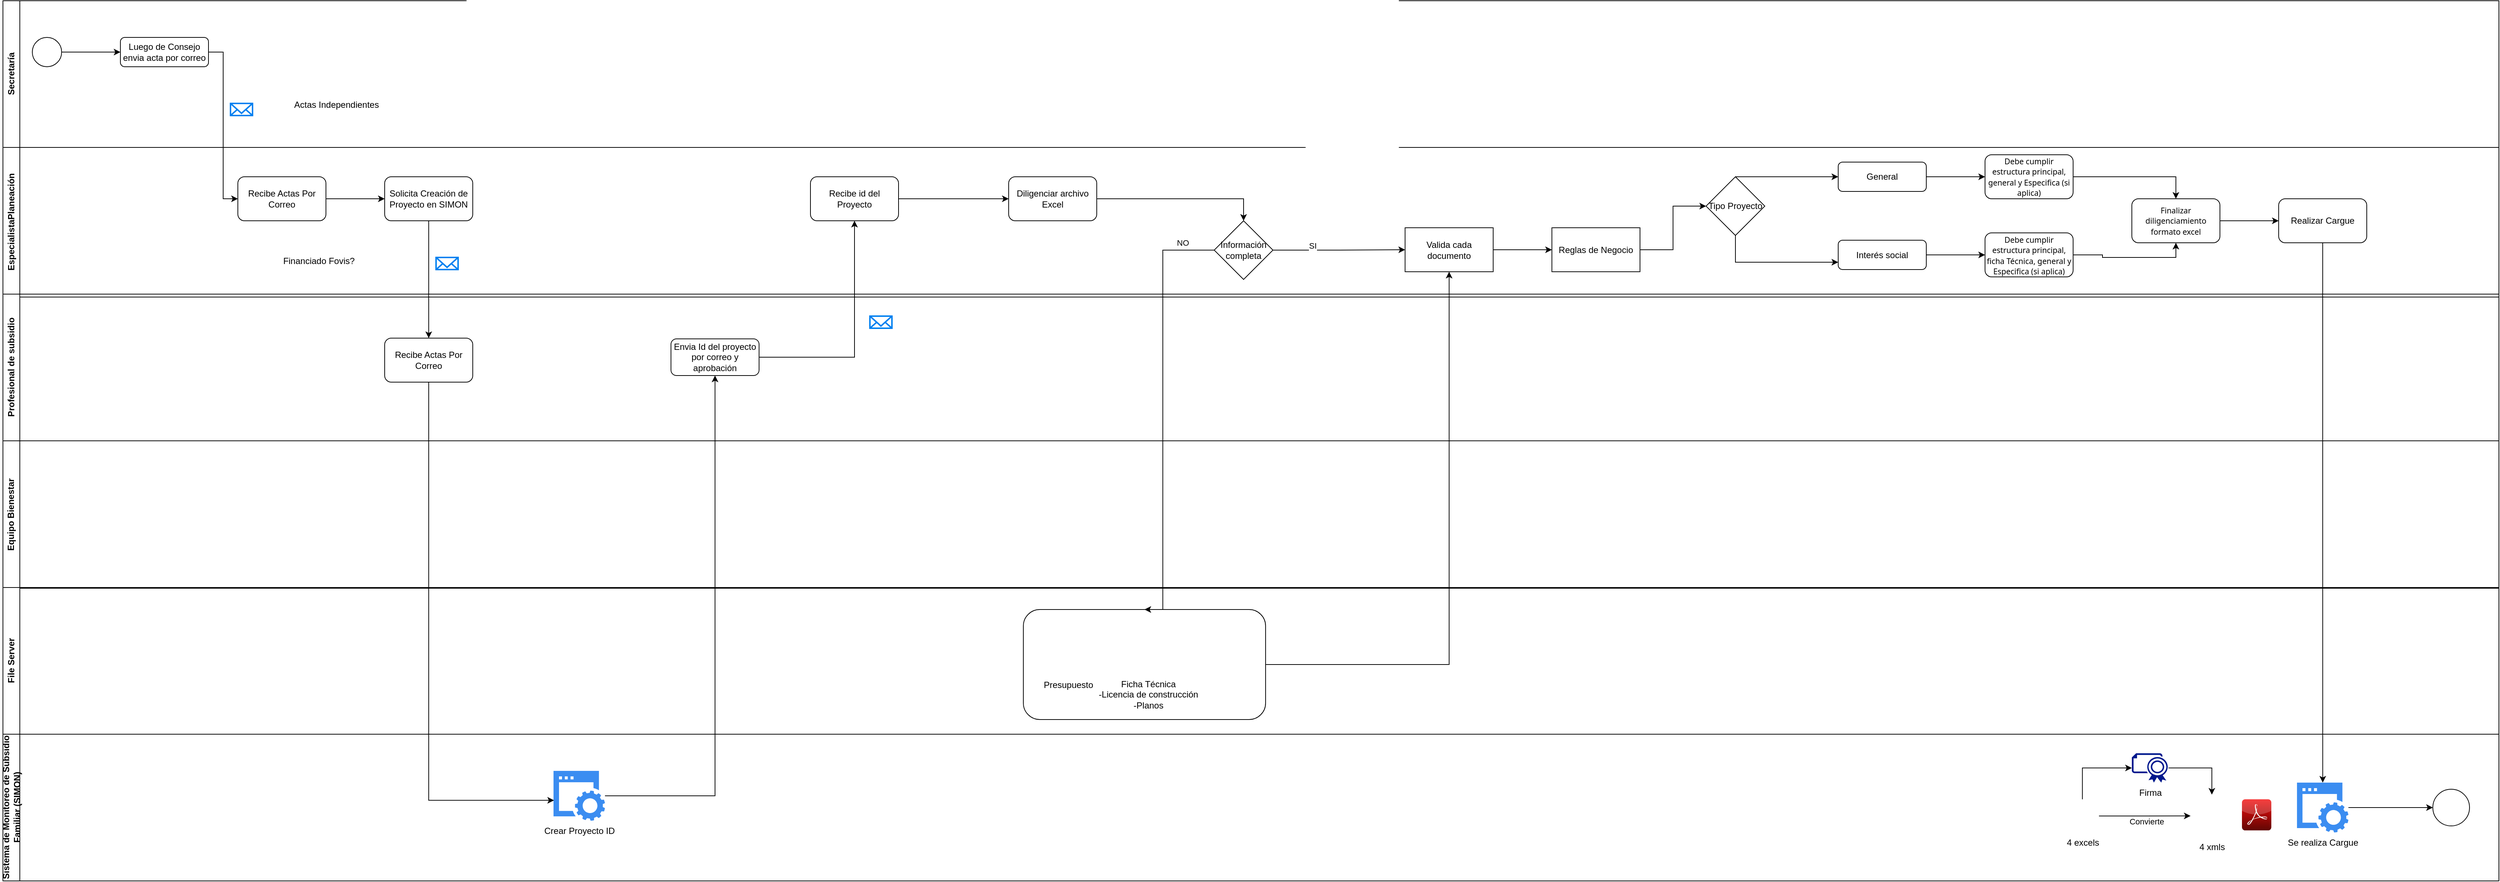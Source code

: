 <mxfile version="27.0.3" pages="3">
  <diagram name="AS-IS" id="9pSl8L3i6sOm28P--2q1">
    <mxGraphModel dx="1765" dy="1847" grid="1" gridSize="10" guides="1" tooltips="1" connect="1" arrows="1" fold="1" page="1" pageScale="1" pageWidth="827" pageHeight="1169" math="0" shadow="0">
      <root>
        <mxCell id="0" />
        <mxCell id="1" parent="0" />
        <mxCell id="ushyQL9Of6nbHTiqZUKG-1" value="EspecialistaPlaneación" style="swimlane;horizontal=0;whiteSpace=wrap;html=1;" parent="1" vertex="1">
          <mxGeometry x="30" y="170" width="3400" height="204" as="geometry" />
        </mxCell>
        <mxCell id="ushyQL9Of6nbHTiqZUKG-13" value="" style="edgeStyle=orthogonalEdgeStyle;rounded=0;orthogonalLoop=1;jettySize=auto;html=1;" parent="ushyQL9Of6nbHTiqZUKG-1" source="ushyQL9Of6nbHTiqZUKG-8" target="ushyQL9Of6nbHTiqZUKG-12" edge="1">
          <mxGeometry relative="1" as="geometry" />
        </mxCell>
        <mxCell id="ushyQL9Of6nbHTiqZUKG-8" value="Recibe Actas Por Correo" style="rounded=1;whiteSpace=wrap;html=1;" parent="ushyQL9Of6nbHTiqZUKG-1" vertex="1">
          <mxGeometry x="320" y="40" width="120" height="60" as="geometry" />
        </mxCell>
        <mxCell id="ushyQL9Of6nbHTiqZUKG-12" value="Solicita Creación de Proyecto en SIMON" style="whiteSpace=wrap;html=1;rounded=1;" parent="ushyQL9Of6nbHTiqZUKG-1" vertex="1">
          <mxGeometry x="520" y="40" width="120" height="60" as="geometry" />
        </mxCell>
        <mxCell id="ushyQL9Of6nbHTiqZUKG-15" value="" style="html=1;verticalLabelPosition=bottom;align=center;labelBackgroundColor=#ffffff;verticalAlign=top;strokeWidth=2;strokeColor=#0080F0;shadow=0;dashed=0;shape=mxgraph.ios7.icons.mail;" parent="ushyQL9Of6nbHTiqZUKG-1" vertex="1">
          <mxGeometry x="590" y="150" width="30" height="16.5" as="geometry" />
        </mxCell>
        <mxCell id="ushyQL9Of6nbHTiqZUKG-25" value="" style="edgeStyle=orthogonalEdgeStyle;rounded=0;orthogonalLoop=1;jettySize=auto;html=1;" parent="ushyQL9Of6nbHTiqZUKG-1" source="ushyQL9Of6nbHTiqZUKG-21" target="ushyQL9Of6nbHTiqZUKG-24" edge="1">
          <mxGeometry relative="1" as="geometry" />
        </mxCell>
        <mxCell id="ushyQL9Of6nbHTiqZUKG-21" value="Recibe id del Proyecto" style="whiteSpace=wrap;html=1;rounded=1;" parent="ushyQL9Of6nbHTiqZUKG-1" vertex="1">
          <mxGeometry x="1100" y="40" width="120" height="60" as="geometry" />
        </mxCell>
        <mxCell id="ushyQL9Of6nbHTiqZUKG-29" style="edgeStyle=orthogonalEdgeStyle;rounded=0;orthogonalLoop=1;jettySize=auto;html=1;entryX=0.5;entryY=0;entryDx=0;entryDy=0;" parent="ushyQL9Of6nbHTiqZUKG-1" source="ushyQL9Of6nbHTiqZUKG-24" target="ushyQL9Of6nbHTiqZUKG-28" edge="1">
          <mxGeometry relative="1" as="geometry" />
        </mxCell>
        <mxCell id="ushyQL9Of6nbHTiqZUKG-24" value="Diligenciar archivo Excel" style="whiteSpace=wrap;html=1;rounded=1;" parent="ushyQL9Of6nbHTiqZUKG-1" vertex="1">
          <mxGeometry x="1370" y="40" width="120" height="60" as="geometry" />
        </mxCell>
        <mxCell id="ushyQL9Of6nbHTiqZUKG-27" value="" style="shape=image;html=1;verticalAlign=top;verticalLabelPosition=bottom;labelBackgroundColor=#ffffff;imageAspect=0;aspect=fixed;image=https://cdn3.iconfinder.com/data/icons/document-icons-2/30/647702-excel-128.png" parent="ushyQL9Of6nbHTiqZUKG-1" vertex="1">
          <mxGeometry x="1400" y="112.5" width="54" height="54" as="geometry" />
        </mxCell>
        <mxCell id="ushyQL9Of6nbHTiqZUKG-46" value="" style="edgeStyle=orthogonalEdgeStyle;rounded=0;orthogonalLoop=1;jettySize=auto;html=1;" parent="ushyQL9Of6nbHTiqZUKG-1" source="ushyQL9Of6nbHTiqZUKG-28" target="ushyQL9Of6nbHTiqZUKG-45" edge="1">
          <mxGeometry relative="1" as="geometry" />
        </mxCell>
        <mxCell id="ushyQL9Of6nbHTiqZUKG-50" value="SI" style="edgeLabel;html=1;align=center;verticalAlign=middle;resizable=0;points=[];" parent="ushyQL9Of6nbHTiqZUKG-46" vertex="1" connectable="0">
          <mxGeometry x="-0.403" y="6" relative="1" as="geometry">
            <mxPoint as="offset" />
          </mxGeometry>
        </mxCell>
        <mxCell id="ushyQL9Of6nbHTiqZUKG-28" value="Información completa" style="rhombus;whiteSpace=wrap;html=1;" parent="ushyQL9Of6nbHTiqZUKG-1" vertex="1">
          <mxGeometry x="1650" y="100" width="80" height="80" as="geometry" />
        </mxCell>
        <mxCell id="ushyQL9Of6nbHTiqZUKG-48" value="" style="edgeStyle=orthogonalEdgeStyle;rounded=0;orthogonalLoop=1;jettySize=auto;html=1;" parent="ushyQL9Of6nbHTiqZUKG-1" source="ushyQL9Of6nbHTiqZUKG-45" target="ushyQL9Of6nbHTiqZUKG-47" edge="1">
          <mxGeometry relative="1" as="geometry" />
        </mxCell>
        <mxCell id="ushyQL9Of6nbHTiqZUKG-45" value="Valida cada documento" style="whiteSpace=wrap;html=1;" parent="ushyQL9Of6nbHTiqZUKG-1" vertex="1">
          <mxGeometry x="1910" y="109.5" width="120" height="60" as="geometry" />
        </mxCell>
        <mxCell id="ushyQL9Of6nbHTiqZUKG-54" value="" style="edgeStyle=orthogonalEdgeStyle;rounded=0;orthogonalLoop=1;jettySize=auto;html=1;" parent="ushyQL9Of6nbHTiqZUKG-1" source="ushyQL9Of6nbHTiqZUKG-47" target="ushyQL9Of6nbHTiqZUKG-51" edge="1">
          <mxGeometry relative="1" as="geometry" />
        </mxCell>
        <mxCell id="ushyQL9Of6nbHTiqZUKG-47" value="Reglas de Negocio" style="whiteSpace=wrap;html=1;" parent="ushyQL9Of6nbHTiqZUKG-1" vertex="1">
          <mxGeometry x="2110" y="109.5" width="120" height="60" as="geometry" />
        </mxCell>
        <mxCell id="ushyQL9Of6nbHTiqZUKG-55" style="edgeStyle=orthogonalEdgeStyle;rounded=0;orthogonalLoop=1;jettySize=auto;html=1;" parent="ushyQL9Of6nbHTiqZUKG-1" source="ushyQL9Of6nbHTiqZUKG-51" target="ushyQL9Of6nbHTiqZUKG-52" edge="1">
          <mxGeometry relative="1" as="geometry">
            <Array as="points">
              <mxPoint x="2410" y="40" />
              <mxPoint x="2410" y="40" />
            </Array>
          </mxGeometry>
        </mxCell>
        <mxCell id="ushyQL9Of6nbHTiqZUKG-56" style="edgeStyle=orthogonalEdgeStyle;rounded=0;orthogonalLoop=1;jettySize=auto;html=1;entryX=0;entryY=0.75;entryDx=0;entryDy=0;" parent="ushyQL9Of6nbHTiqZUKG-1" source="ushyQL9Of6nbHTiqZUKG-51" target="ushyQL9Of6nbHTiqZUKG-53" edge="1">
          <mxGeometry relative="1" as="geometry">
            <Array as="points">
              <mxPoint x="2360" y="157" />
            </Array>
          </mxGeometry>
        </mxCell>
        <mxCell id="ushyQL9Of6nbHTiqZUKG-51" value="Tipo Proyecto" style="rhombus;whiteSpace=wrap;html=1;" parent="ushyQL9Of6nbHTiqZUKG-1" vertex="1">
          <mxGeometry x="2320" y="40" width="80" height="80" as="geometry" />
        </mxCell>
        <mxCell id="ushyQL9Of6nbHTiqZUKG-58" value="" style="edgeStyle=orthogonalEdgeStyle;rounded=0;orthogonalLoop=1;jettySize=auto;html=1;" parent="ushyQL9Of6nbHTiqZUKG-1" source="ushyQL9Of6nbHTiqZUKG-52" target="ushyQL9Of6nbHTiqZUKG-57" edge="1">
          <mxGeometry relative="1" as="geometry" />
        </mxCell>
        <mxCell id="ushyQL9Of6nbHTiqZUKG-52" value="General" style="rounded=1;whiteSpace=wrap;html=1;" parent="ushyQL9Of6nbHTiqZUKG-1" vertex="1">
          <mxGeometry x="2500" y="20" width="120" height="40" as="geometry" />
        </mxCell>
        <mxCell id="ushyQL9Of6nbHTiqZUKG-60" value="" style="edgeStyle=orthogonalEdgeStyle;rounded=0;orthogonalLoop=1;jettySize=auto;html=1;" parent="ushyQL9Of6nbHTiqZUKG-1" source="ushyQL9Of6nbHTiqZUKG-53" target="ushyQL9Of6nbHTiqZUKG-59" edge="1">
          <mxGeometry relative="1" as="geometry" />
        </mxCell>
        <mxCell id="ushyQL9Of6nbHTiqZUKG-53" value="Interés social" style="rounded=1;whiteSpace=wrap;html=1;" parent="ushyQL9Of6nbHTiqZUKG-1" vertex="1">
          <mxGeometry x="2500" y="126.5" width="120" height="40" as="geometry" />
        </mxCell>
        <mxCell id="ushyQL9Of6nbHTiqZUKG-62" value="" style="edgeStyle=orthogonalEdgeStyle;rounded=0;orthogonalLoop=1;jettySize=auto;html=1;" parent="ushyQL9Of6nbHTiqZUKG-1" source="ushyQL9Of6nbHTiqZUKG-57" target="ushyQL9Of6nbHTiqZUKG-61" edge="1">
          <mxGeometry relative="1" as="geometry">
            <Array as="points">
              <mxPoint x="2960" y="40" />
            </Array>
          </mxGeometry>
        </mxCell>
        <mxCell id="ushyQL9Of6nbHTiqZUKG-57" value="&lt;span style=&quot;font-family: &amp;quot;Segoe UI&amp;quot;; font-size: 10.625px; background-color: rgb(255, 255, 255);&quot;&gt;Debe cumplir estructura principal, general y Especifica (si aplica)&lt;/span&gt;" style="whiteSpace=wrap;html=1;rounded=1;" parent="ushyQL9Of6nbHTiqZUKG-1" vertex="1">
          <mxGeometry x="2700" y="10" width="120" height="60" as="geometry" />
        </mxCell>
        <mxCell id="ushyQL9Of6nbHTiqZUKG-63" style="edgeStyle=orthogonalEdgeStyle;rounded=0;orthogonalLoop=1;jettySize=auto;html=1;entryX=0.5;entryY=1;entryDx=0;entryDy=0;" parent="ushyQL9Of6nbHTiqZUKG-1" source="ushyQL9Of6nbHTiqZUKG-59" target="ushyQL9Of6nbHTiqZUKG-61" edge="1">
          <mxGeometry relative="1" as="geometry" />
        </mxCell>
        <mxCell id="ushyQL9Of6nbHTiqZUKG-59" value="&lt;span style=&quot;font-family: &amp;quot;Segoe UI&amp;quot;; font-size: 10.625px; background-color: rgb(255, 255, 255);&quot;&gt;Debe cumplir estructura principal, ficha Técnica, general y Especifica (si aplica)&lt;/span&gt;" style="whiteSpace=wrap;html=1;rounded=1;" parent="ushyQL9Of6nbHTiqZUKG-1" vertex="1">
          <mxGeometry x="2700" y="116.5" width="120" height="60" as="geometry" />
        </mxCell>
        <mxCell id="ushyQL9Of6nbHTiqZUKG-74" value="" style="edgeStyle=orthogonalEdgeStyle;rounded=0;orthogonalLoop=1;jettySize=auto;html=1;" parent="ushyQL9Of6nbHTiqZUKG-1" source="ushyQL9Of6nbHTiqZUKG-61" target="ushyQL9Of6nbHTiqZUKG-73" edge="1">
          <mxGeometry relative="1" as="geometry" />
        </mxCell>
        <mxCell id="ushyQL9Of6nbHTiqZUKG-61" value="&lt;span style=&quot;font-family: &amp;quot;Segoe UI&amp;quot;; font-size: 10.625px; background-color: rgb(255, 255, 255);&quot;&gt;Finalizar diligenciamiento formato excel&lt;/span&gt;" style="whiteSpace=wrap;html=1;rounded=1;" parent="ushyQL9Of6nbHTiqZUKG-1" vertex="1">
          <mxGeometry x="2900" y="70" width="120" height="60" as="geometry" />
        </mxCell>
        <mxCell id="ushyQL9Of6nbHTiqZUKG-64" value="" style="shape=image;html=1;verticalAlign=top;verticalLabelPosition=bottom;labelBackgroundColor=#ffffff;imageAspect=0;aspect=fixed;image=https://cdn3.iconfinder.com/data/icons/document-icons-2/30/647702-excel-128.png" parent="ushyQL9Of6nbHTiqZUKG-1" vertex="1">
          <mxGeometry x="2974.75" y="131.25" width="45.25" height="45.25" as="geometry" />
        </mxCell>
        <mxCell id="ushyQL9Of6nbHTiqZUKG-73" value="Realizar Cargue" style="whiteSpace=wrap;html=1;rounded=1;" parent="ushyQL9Of6nbHTiqZUKG-1" vertex="1">
          <mxGeometry x="3100" y="70" width="120" height="60" as="geometry" />
        </mxCell>
        <mxCell id="gPT_MfjxSxo3nIWGKp9A-1" value="Financiado Fovis?" style="text;html=1;align=center;verticalAlign=middle;resizable=0;points=[];autosize=1;strokeColor=none;fillColor=none;" vertex="1" parent="ushyQL9Of6nbHTiqZUKG-1">
          <mxGeometry x="370" y="139.5" width="120" height="30" as="geometry" />
        </mxCell>
        <mxCell id="ushyQL9Of6nbHTiqZUKG-2" value="Secretaría" style="swimlane;horizontal=0;whiteSpace=wrap;html=1;" parent="1" vertex="1">
          <mxGeometry x="30" y="-30" width="3400" height="200" as="geometry" />
        </mxCell>
        <mxCell id="ushyQL9Of6nbHTiqZUKG-5" style="edgeStyle=orthogonalEdgeStyle;rounded=0;orthogonalLoop=1;jettySize=auto;html=1;entryX=0;entryY=0.5;entryDx=0;entryDy=0;" parent="ushyQL9Of6nbHTiqZUKG-2" source="ushyQL9Of6nbHTiqZUKG-3" target="ushyQL9Of6nbHTiqZUKG-4" edge="1">
          <mxGeometry relative="1" as="geometry" />
        </mxCell>
        <mxCell id="ushyQL9Of6nbHTiqZUKG-3" value="" style="ellipse;whiteSpace=wrap;html=1;aspect=fixed;" parent="ushyQL9Of6nbHTiqZUKG-2" vertex="1">
          <mxGeometry x="40" y="50" width="40" height="40" as="geometry" />
        </mxCell>
        <mxCell id="ushyQL9Of6nbHTiqZUKG-4" value="Luego de Consejo envia acta por correo" style="rounded=1;whiteSpace=wrap;html=1;" parent="ushyQL9Of6nbHTiqZUKG-2" vertex="1">
          <mxGeometry x="160" y="50" width="120" height="40" as="geometry" />
        </mxCell>
        <mxCell id="ushyQL9Of6nbHTiqZUKG-6" value="" style="html=1;verticalLabelPosition=bottom;align=center;labelBackgroundColor=#ffffff;verticalAlign=top;strokeWidth=2;strokeColor=#0080F0;shadow=0;dashed=0;shape=mxgraph.ios7.icons.mail;" parent="ushyQL9Of6nbHTiqZUKG-2" vertex="1">
          <mxGeometry x="310" y="140" width="30" height="16.5" as="geometry" />
        </mxCell>
        <mxCell id="ushyQL9Of6nbHTiqZUKG-7" value="" style="shape=image;html=1;verticalAlign=top;verticalLabelPosition=bottom;labelBackgroundColor=#ffffff;imageAspect=0;aspect=fixed;image=https://cdn1.iconfinder.com/data/icons/bootstrap-vol-3/16/filetype-pdf-128.png" parent="ushyQL9Of6nbHTiqZUKG-2" vertex="1">
          <mxGeometry x="354" y="133.25" width="30" height="30" as="geometry" />
        </mxCell>
        <mxCell id="gPT_MfjxSxo3nIWGKp9A-2" value="Actas Independientes" style="text;html=1;align=center;verticalAlign=middle;resizable=0;points=[];autosize=1;strokeColor=none;fillColor=none;" vertex="1" parent="ushyQL9Of6nbHTiqZUKG-2">
          <mxGeometry x="384" y="126.5" width="140" height="30" as="geometry" />
        </mxCell>
        <mxCell id="ushyQL9Of6nbHTiqZUKG-9" style="edgeStyle=orthogonalEdgeStyle;rounded=0;orthogonalLoop=1;jettySize=auto;html=1;entryX=0;entryY=0.5;entryDx=0;entryDy=0;" parent="1" source="ushyQL9Of6nbHTiqZUKG-4" target="ushyQL9Of6nbHTiqZUKG-8" edge="1">
          <mxGeometry relative="1" as="geometry" />
        </mxCell>
        <mxCell id="ushyQL9Of6nbHTiqZUKG-10" value="Profesional de subsidio" style="swimlane;horizontal=0;whiteSpace=wrap;html=1;" parent="1" vertex="1">
          <mxGeometry x="30" y="370" width="3400" height="200" as="geometry" />
        </mxCell>
        <mxCell id="ushyQL9Of6nbHTiqZUKG-11" value="Recibe Actas Por Correo" style="rounded=1;whiteSpace=wrap;html=1;" parent="ushyQL9Of6nbHTiqZUKG-10" vertex="1">
          <mxGeometry x="520" y="60" width="120" height="60" as="geometry" />
        </mxCell>
        <mxCell id="ushyQL9Of6nbHTiqZUKG-19" value="Envia Id del proyecto por correo y aprobación" style="rounded=1;whiteSpace=wrap;html=1;" parent="ushyQL9Of6nbHTiqZUKG-10" vertex="1">
          <mxGeometry x="910" y="61" width="120" height="50" as="geometry" />
        </mxCell>
        <mxCell id="ushyQL9Of6nbHTiqZUKG-23" value="" style="html=1;verticalLabelPosition=bottom;align=center;labelBackgroundColor=#ffffff;verticalAlign=top;strokeWidth=2;strokeColor=#0080F0;shadow=0;dashed=0;shape=mxgraph.ios7.icons.mail;" parent="ushyQL9Of6nbHTiqZUKG-10" vertex="1">
          <mxGeometry x="1181" y="30" width="30" height="16.5" as="geometry" />
        </mxCell>
        <mxCell id="ushyQL9Of6nbHTiqZUKG-14" style="edgeStyle=orthogonalEdgeStyle;rounded=0;orthogonalLoop=1;jettySize=auto;html=1;" parent="1" source="ushyQL9Of6nbHTiqZUKG-12" target="ushyQL9Of6nbHTiqZUKG-11" edge="1">
          <mxGeometry relative="1" as="geometry" />
        </mxCell>
        <mxCell id="ushyQL9Of6nbHTiqZUKG-22" value="" style="edgeStyle=orthogonalEdgeStyle;rounded=0;orthogonalLoop=1;jettySize=auto;html=1;" parent="1" source="ushyQL9Of6nbHTiqZUKG-19" target="ushyQL9Of6nbHTiqZUKG-21" edge="1">
          <mxGeometry relative="1" as="geometry" />
        </mxCell>
        <mxCell id="ushyQL9Of6nbHTiqZUKG-30" value="Equipo Bienestar" style="swimlane;horizontal=0;whiteSpace=wrap;html=1;" parent="1" vertex="1">
          <mxGeometry x="30" y="570" width="3400" height="201" as="geometry" />
        </mxCell>
        <mxCell id="ushyQL9Of6nbHTiqZUKG-38" value="File Server" style="swimlane;horizontal=0;whiteSpace=wrap;html=1;" parent="1" vertex="1">
          <mxGeometry x="30" y="770" width="3400" height="200" as="geometry" />
        </mxCell>
        <mxCell id="ushyQL9Of6nbHTiqZUKG-39" value="" style="rounded=1;whiteSpace=wrap;html=1;" parent="ushyQL9Of6nbHTiqZUKG-38" vertex="1">
          <mxGeometry x="1390" y="30" width="330" height="150" as="geometry" />
        </mxCell>
        <mxCell id="ushyQL9Of6nbHTiqZUKG-40" value="Presupuesto" style="shape=image;html=1;verticalAlign=top;verticalLabelPosition=bottom;labelBackgroundColor=#ffffff;imageAspect=0;aspect=fixed;image=https://cdn3.iconfinder.com/data/icons/document-icons-2/30/647702-excel-128.png" parent="ushyQL9Of6nbHTiqZUKG-38" vertex="1">
          <mxGeometry x="1420" y="58" width="61" height="61" as="geometry" />
        </mxCell>
        <mxCell id="ushyQL9Of6nbHTiqZUKG-41" value="Ficha Técnica&lt;div&gt;-Licencia de construcción&lt;/div&gt;&lt;div&gt;-Planos&lt;/div&gt;" style="shape=image;html=1;verticalAlign=top;verticalLabelPosition=bottom;labelBackgroundColor=#ffffff;imageAspect=0;aspect=fixed;image=https://cdn4.iconfinder.com/data/icons/file-extension-names-vol-8/512/24-128.png" parent="ushyQL9Of6nbHTiqZUKG-38" vertex="1">
          <mxGeometry x="1530" y="58" width="60" height="60" as="geometry" />
        </mxCell>
        <mxCell id="ushyQL9Of6nbHTiqZUKG-42" value="" style="shape=image;html=1;verticalAlign=top;verticalLabelPosition=bottom;labelBackgroundColor=#ffffff;imageAspect=0;aspect=fixed;image=https://cdn3.iconfinder.com/data/icons/brands-applications/512/Doc_B-128.png" parent="ushyQL9Of6nbHTiqZUKG-38" vertex="1">
          <mxGeometry x="1640" y="58" width="62" height="62" as="geometry" />
        </mxCell>
        <mxCell id="ushyQL9Of6nbHTiqZUKG-43" style="edgeStyle=orthogonalEdgeStyle;rounded=0;orthogonalLoop=1;jettySize=auto;html=1;entryX=0.5;entryY=0;entryDx=0;entryDy=0;" parent="1" source="ushyQL9Of6nbHTiqZUKG-28" target="ushyQL9Of6nbHTiqZUKG-39" edge="1">
          <mxGeometry relative="1" as="geometry">
            <Array as="points">
              <mxPoint x="1610" y="310" />
              <mxPoint x="1610" y="800" />
            </Array>
          </mxGeometry>
        </mxCell>
        <mxCell id="ushyQL9Of6nbHTiqZUKG-44" value="NO" style="edgeLabel;html=1;align=center;verticalAlign=middle;resizable=0;points=[];" parent="ushyQL9Of6nbHTiqZUKG-43" vertex="1" connectable="0">
          <mxGeometry x="-0.853" y="1" relative="1" as="geometry">
            <mxPoint y="-11" as="offset" />
          </mxGeometry>
        </mxCell>
        <mxCell id="ushyQL9Of6nbHTiqZUKG-49" style="edgeStyle=orthogonalEdgeStyle;rounded=0;orthogonalLoop=1;jettySize=auto;html=1;" parent="1" source="ushyQL9Of6nbHTiqZUKG-39" target="ushyQL9Of6nbHTiqZUKG-45" edge="1">
          <mxGeometry relative="1" as="geometry" />
        </mxCell>
        <mxCell id="ushyQL9Of6nbHTiqZUKG-65" value="Sistema de Monitoreo de Subsidio Familiar (SIMON)" style="swimlane;horizontal=0;whiteSpace=wrap;html=1;startSize=23;" parent="1" vertex="1">
          <mxGeometry x="30" y="970" width="3400" height="200" as="geometry" />
        </mxCell>
        <mxCell id="ushyQL9Of6nbHTiqZUKG-16" value="Crear Proyecto ID" style="sketch=0;html=1;aspect=fixed;strokeColor=none;shadow=0;fillColor=#3B8DF1;verticalAlign=top;labelPosition=center;verticalLabelPosition=bottom;shape=mxgraph.gcp2.website" parent="ushyQL9Of6nbHTiqZUKG-65" vertex="1">
          <mxGeometry x="750" y="50" width="70.1" height="68" as="geometry" />
        </mxCell>
        <mxCell id="rSKl-7aJEc5JOzgX9uIX-2" style="edgeStyle=orthogonalEdgeStyle;rounded=0;orthogonalLoop=1;jettySize=auto;html=1;entryX=0;entryY=0.5;entryDx=0;entryDy=0;" parent="ushyQL9Of6nbHTiqZUKG-65" source="ushyQL9Of6nbHTiqZUKG-72" target="rSKl-7aJEc5JOzgX9uIX-1" edge="1">
          <mxGeometry relative="1" as="geometry" />
        </mxCell>
        <mxCell id="ushyQL9Of6nbHTiqZUKG-72" value="Se realiza Cargue" style="sketch=0;html=1;aspect=fixed;strokeColor=none;shadow=0;fillColor=#3B8DF1;verticalAlign=top;labelPosition=center;verticalLabelPosition=bottom;shape=mxgraph.gcp2.website" parent="ushyQL9Of6nbHTiqZUKG-65" vertex="1">
          <mxGeometry x="3124.95" y="66" width="70.1" height="68" as="geometry" />
        </mxCell>
        <mxCell id="rSKl-7aJEc5JOzgX9uIX-1" value="" style="ellipse;whiteSpace=wrap;html=1;aspect=fixed;" parent="ushyQL9Of6nbHTiqZUKG-65" vertex="1">
          <mxGeometry x="3310" y="75" width="50" height="50" as="geometry" />
        </mxCell>
        <mxCell id="gPT_MfjxSxo3nIWGKp9A-6" style="edgeStyle=orthogonalEdgeStyle;rounded=0;orthogonalLoop=1;jettySize=auto;html=1;" edge="1" parent="ushyQL9Of6nbHTiqZUKG-65" source="gPT_MfjxSxo3nIWGKp9A-3" target="gPT_MfjxSxo3nIWGKp9A-5">
          <mxGeometry relative="1" as="geometry" />
        </mxCell>
        <mxCell id="gPT_MfjxSxo3nIWGKp9A-7" value="Convierte" style="edgeLabel;html=1;align=center;verticalAlign=middle;resizable=0;points=[];" vertex="1" connectable="0" parent="gPT_MfjxSxo3nIWGKp9A-6">
          <mxGeometry x="-0.315" y="3" relative="1" as="geometry">
            <mxPoint x="22" y="10" as="offset" />
          </mxGeometry>
        </mxCell>
        <mxCell id="gPT_MfjxSxo3nIWGKp9A-3" value="4 excels" style="shape=image;html=1;verticalAlign=top;verticalLabelPosition=bottom;labelBackgroundColor=#ffffff;imageAspect=0;aspect=fixed;image=https://cdn3.iconfinder.com/data/icons/document-icons-2/30/647702-excel-128.png" vertex="1" parent="ushyQL9Of6nbHTiqZUKG-65">
          <mxGeometry x="2810" y="88.75" width="45.25" height="45.25" as="geometry" />
        </mxCell>
        <mxCell id="gPT_MfjxSxo3nIWGKp9A-5" value="4 xmls" style="shape=image;html=1;verticalAlign=top;verticalLabelPosition=bottom;labelBackgroundColor=#ffffff;imageAspect=0;aspect=fixed;image=https://cdn1.iconfinder.com/data/icons/bootstrap-vol-3/16/filetype-xml-128.png" vertex="1" parent="ushyQL9Of6nbHTiqZUKG-65">
          <mxGeometry x="2980" y="82.38" width="58" height="58" as="geometry" />
        </mxCell>
        <mxCell id="gPT_MfjxSxo3nIWGKp9A-10" style="edgeStyle=orthogonalEdgeStyle;rounded=0;orthogonalLoop=1;jettySize=auto;html=1;" edge="1" parent="ushyQL9Of6nbHTiqZUKG-65" source="gPT_MfjxSxo3nIWGKp9A-8" target="gPT_MfjxSxo3nIWGKp9A-5">
          <mxGeometry relative="1" as="geometry" />
        </mxCell>
        <mxCell id="gPT_MfjxSxo3nIWGKp9A-8" value="Firma" style="sketch=0;aspect=fixed;pointerEvents=1;shadow=0;dashed=0;html=1;strokeColor=none;labelPosition=center;verticalLabelPosition=bottom;verticalAlign=top;align=center;fillColor=#00188D;shape=mxgraph.azure.certificate" vertex="1" parent="ushyQL9Of6nbHTiqZUKG-65">
          <mxGeometry x="2900" y="26.0" width="50" height="40" as="geometry" />
        </mxCell>
        <mxCell id="gPT_MfjxSxo3nIWGKp9A-9" style="edgeStyle=orthogonalEdgeStyle;rounded=0;orthogonalLoop=1;jettySize=auto;html=1;entryX=0;entryY=0.5;entryDx=0;entryDy=0;entryPerimeter=0;" edge="1" parent="ushyQL9Of6nbHTiqZUKG-65" source="gPT_MfjxSxo3nIWGKp9A-3" target="gPT_MfjxSxo3nIWGKp9A-8">
          <mxGeometry relative="1" as="geometry">
            <Array as="points">
              <mxPoint x="2833" y="46" />
            </Array>
          </mxGeometry>
        </mxCell>
        <mxCell id="gPT_MfjxSxo3nIWGKp9A-11" value="" style="dashed=0;outlineConnect=0;html=1;align=center;labelPosition=center;verticalLabelPosition=bottom;verticalAlign=top;shape=mxgraph.webicons.adobe_pdf;fillColor=#F40C0C;gradientColor=#610603" vertex="1" parent="ushyQL9Of6nbHTiqZUKG-65">
          <mxGeometry x="3050" y="88.75" width="40" height="42.4" as="geometry" />
        </mxCell>
        <mxCell id="ushyQL9Of6nbHTiqZUKG-70" style="edgeStyle=orthogonalEdgeStyle;rounded=0;orthogonalLoop=1;jettySize=auto;html=1;entryX=0.01;entryY=0.59;entryDx=0;entryDy=0;entryPerimeter=0;" parent="1" source="ushyQL9Of6nbHTiqZUKG-11" target="ushyQL9Of6nbHTiqZUKG-16" edge="1">
          <mxGeometry relative="1" as="geometry">
            <Array as="points">
              <mxPoint x="610" y="1060" />
            </Array>
          </mxGeometry>
        </mxCell>
        <mxCell id="ushyQL9Of6nbHTiqZUKG-71" style="edgeStyle=orthogonalEdgeStyle;rounded=0;orthogonalLoop=1;jettySize=auto;html=1;entryX=0.5;entryY=1;entryDx=0;entryDy=0;" parent="1" source="ushyQL9Of6nbHTiqZUKG-16" target="ushyQL9Of6nbHTiqZUKG-19" edge="1">
          <mxGeometry relative="1" as="geometry" />
        </mxCell>
        <mxCell id="ushyQL9Of6nbHTiqZUKG-75" style="edgeStyle=orthogonalEdgeStyle;rounded=0;orthogonalLoop=1;jettySize=auto;html=1;" parent="1" source="ushyQL9Of6nbHTiqZUKG-73" target="ushyQL9Of6nbHTiqZUKG-72" edge="1">
          <mxGeometry relative="1" as="geometry">
            <mxPoint x="3220" y="1011.143" as="targetPoint" />
          </mxGeometry>
        </mxCell>
      </root>
    </mxGraphModel>
  </diagram>
  <diagram id="2lrY1367fhVpY3JUFN7m" name="TO-BE">
    <mxGraphModel dx="2500" dy="2129" grid="1" gridSize="10" guides="1" tooltips="1" connect="1" arrows="1" fold="1" page="1" pageScale="1" pageWidth="827" pageHeight="1169" math="0" shadow="0">
      <root>
        <mxCell id="0" />
        <mxCell id="1" parent="0" />
        <mxCell id="2i40xL7XBvn_j7MOEy4P-1" value="Power Automate" style="swimlane;horizontal=0;whiteSpace=wrap;html=1;" parent="1" vertex="1">
          <mxGeometry x="30" y="170" width="3400" height="204" as="geometry" />
        </mxCell>
        <mxCell id="2i40xL7XBvn_j7MOEy4P-6" value="" style="edgeStyle=orthogonalEdgeStyle;rounded=0;orthogonalLoop=1;jettySize=auto;html=1;" parent="2i40xL7XBvn_j7MOEy4P-1" source="2i40xL7XBvn_j7MOEy4P-7" target="2i40xL7XBvn_j7MOEy4P-9" edge="1">
          <mxGeometry relative="1" as="geometry" />
        </mxCell>
        <mxCell id="2i40xL7XBvn_j7MOEy4P-7" value="Recibe id del Proyecto" style="whiteSpace=wrap;html=1;rounded=1;" parent="2i40xL7XBvn_j7MOEy4P-1" vertex="1">
          <mxGeometry x="1100" y="40" width="120" height="60" as="geometry" />
        </mxCell>
        <mxCell id="2i40xL7XBvn_j7MOEy4P-8" style="edgeStyle=orthogonalEdgeStyle;rounded=0;orthogonalLoop=1;jettySize=auto;html=1;entryX=0.5;entryY=0;entryDx=0;entryDy=0;" parent="2i40xL7XBvn_j7MOEy4P-1" source="2i40xL7XBvn_j7MOEy4P-9" target="2i40xL7XBvn_j7MOEy4P-13" edge="1">
          <mxGeometry relative="1" as="geometry" />
        </mxCell>
        <mxCell id="2i40xL7XBvn_j7MOEy4P-9" value="Diligenciar archivo Excel" style="whiteSpace=wrap;html=1;rounded=1;" parent="2i40xL7XBvn_j7MOEy4P-1" vertex="1">
          <mxGeometry x="1370" y="40" width="120" height="60" as="geometry" />
        </mxCell>
        <mxCell id="2i40xL7XBvn_j7MOEy4P-10" value="" style="shape=image;html=1;verticalAlign=top;verticalLabelPosition=bottom;labelBackgroundColor=#ffffff;imageAspect=0;aspect=fixed;image=https://cdn3.iconfinder.com/data/icons/document-icons-2/30/647702-excel-128.png" parent="2i40xL7XBvn_j7MOEy4P-1" vertex="1">
          <mxGeometry x="1400" y="112.5" width="54" height="54" as="geometry" />
        </mxCell>
        <mxCell id="2i40xL7XBvn_j7MOEy4P-11" value="" style="edgeStyle=orthogonalEdgeStyle;rounded=0;orthogonalLoop=1;jettySize=auto;html=1;" parent="2i40xL7XBvn_j7MOEy4P-1" source="2i40xL7XBvn_j7MOEy4P-13" target="2i40xL7XBvn_j7MOEy4P-15" edge="1">
          <mxGeometry relative="1" as="geometry" />
        </mxCell>
        <mxCell id="2i40xL7XBvn_j7MOEy4P-12" value="SI" style="edgeLabel;html=1;align=center;verticalAlign=middle;resizable=0;points=[];" parent="2i40xL7XBvn_j7MOEy4P-11" vertex="1" connectable="0">
          <mxGeometry x="-0.403" y="6" relative="1" as="geometry">
            <mxPoint as="offset" />
          </mxGeometry>
        </mxCell>
        <mxCell id="2i40xL7XBvn_j7MOEy4P-13" value="Información completa" style="rhombus;whiteSpace=wrap;html=1;" parent="2i40xL7XBvn_j7MOEy4P-1" vertex="1">
          <mxGeometry x="1650" y="100" width="80" height="80" as="geometry" />
        </mxCell>
        <mxCell id="2i40xL7XBvn_j7MOEy4P-14" value="" style="edgeStyle=orthogonalEdgeStyle;rounded=0;orthogonalLoop=1;jettySize=auto;html=1;" parent="2i40xL7XBvn_j7MOEy4P-1" source="2i40xL7XBvn_j7MOEy4P-15" target="2i40xL7XBvn_j7MOEy4P-17" edge="1">
          <mxGeometry relative="1" as="geometry" />
        </mxCell>
        <mxCell id="2i40xL7XBvn_j7MOEy4P-15" value="Valida cada documento" style="whiteSpace=wrap;html=1;" parent="2i40xL7XBvn_j7MOEy4P-1" vertex="1">
          <mxGeometry x="1910" y="109.5" width="120" height="60" as="geometry" />
        </mxCell>
        <mxCell id="2i40xL7XBvn_j7MOEy4P-16" value="" style="edgeStyle=orthogonalEdgeStyle;rounded=0;orthogonalLoop=1;jettySize=auto;html=1;" parent="2i40xL7XBvn_j7MOEy4P-1" source="2i40xL7XBvn_j7MOEy4P-17" target="2i40xL7XBvn_j7MOEy4P-20" edge="1">
          <mxGeometry relative="1" as="geometry" />
        </mxCell>
        <mxCell id="2i40xL7XBvn_j7MOEy4P-17" value="Reglas de Negocio" style="whiteSpace=wrap;html=1;" parent="2i40xL7XBvn_j7MOEy4P-1" vertex="1">
          <mxGeometry x="2110" y="109.5" width="120" height="60" as="geometry" />
        </mxCell>
        <mxCell id="2i40xL7XBvn_j7MOEy4P-18" style="edgeStyle=orthogonalEdgeStyle;rounded=0;orthogonalLoop=1;jettySize=auto;html=1;" parent="2i40xL7XBvn_j7MOEy4P-1" source="2i40xL7XBvn_j7MOEy4P-20" target="2i40xL7XBvn_j7MOEy4P-22" edge="1">
          <mxGeometry relative="1" as="geometry">
            <Array as="points">
              <mxPoint x="2410" y="40" />
              <mxPoint x="2410" y="40" />
            </Array>
          </mxGeometry>
        </mxCell>
        <mxCell id="2i40xL7XBvn_j7MOEy4P-19" style="edgeStyle=orthogonalEdgeStyle;rounded=0;orthogonalLoop=1;jettySize=auto;html=1;entryX=0;entryY=0.75;entryDx=0;entryDy=0;" parent="2i40xL7XBvn_j7MOEy4P-1" source="2i40xL7XBvn_j7MOEy4P-20" target="2i40xL7XBvn_j7MOEy4P-24" edge="1">
          <mxGeometry relative="1" as="geometry">
            <Array as="points">
              <mxPoint x="2360" y="157" />
            </Array>
          </mxGeometry>
        </mxCell>
        <mxCell id="2i40xL7XBvn_j7MOEy4P-20" value="Tipo Proyecto" style="rhombus;whiteSpace=wrap;html=1;" parent="2i40xL7XBvn_j7MOEy4P-1" vertex="1">
          <mxGeometry x="2320" y="40" width="80" height="80" as="geometry" />
        </mxCell>
        <mxCell id="2i40xL7XBvn_j7MOEy4P-21" value="" style="edgeStyle=orthogonalEdgeStyle;rounded=0;orthogonalLoop=1;jettySize=auto;html=1;" parent="2i40xL7XBvn_j7MOEy4P-1" source="2i40xL7XBvn_j7MOEy4P-22" target="2i40xL7XBvn_j7MOEy4P-26" edge="1">
          <mxGeometry relative="1" as="geometry" />
        </mxCell>
        <mxCell id="2i40xL7XBvn_j7MOEy4P-22" value="General" style="rounded=1;whiteSpace=wrap;html=1;" parent="2i40xL7XBvn_j7MOEy4P-1" vertex="1">
          <mxGeometry x="2500" y="20" width="120" height="40" as="geometry" />
        </mxCell>
        <mxCell id="2i40xL7XBvn_j7MOEy4P-23" value="" style="edgeStyle=orthogonalEdgeStyle;rounded=0;orthogonalLoop=1;jettySize=auto;html=1;" parent="2i40xL7XBvn_j7MOEy4P-1" source="2i40xL7XBvn_j7MOEy4P-24" target="2i40xL7XBvn_j7MOEy4P-28" edge="1">
          <mxGeometry relative="1" as="geometry" />
        </mxCell>
        <mxCell id="2i40xL7XBvn_j7MOEy4P-24" value="Interés social" style="rounded=1;whiteSpace=wrap;html=1;" parent="2i40xL7XBvn_j7MOEy4P-1" vertex="1">
          <mxGeometry x="2500" y="126.5" width="120" height="40" as="geometry" />
        </mxCell>
        <mxCell id="2i40xL7XBvn_j7MOEy4P-25" value="" style="edgeStyle=orthogonalEdgeStyle;rounded=0;orthogonalLoop=1;jettySize=auto;html=1;" parent="2i40xL7XBvn_j7MOEy4P-1" source="2i40xL7XBvn_j7MOEy4P-26" target="2i40xL7XBvn_j7MOEy4P-30" edge="1">
          <mxGeometry relative="1" as="geometry">
            <Array as="points">
              <mxPoint x="2960" y="40" />
            </Array>
          </mxGeometry>
        </mxCell>
        <mxCell id="2i40xL7XBvn_j7MOEy4P-26" value="&lt;span style=&quot;font-family: &amp;quot;Segoe UI&amp;quot;; font-size: 10.625px; background-color: rgb(255, 255, 255);&quot;&gt;Debe cumplir estructura principal, general y Especifica (si aplica)&lt;/span&gt;" style="whiteSpace=wrap;html=1;rounded=1;" parent="2i40xL7XBvn_j7MOEy4P-1" vertex="1">
          <mxGeometry x="2700" y="10" width="120" height="60" as="geometry" />
        </mxCell>
        <mxCell id="2i40xL7XBvn_j7MOEy4P-27" style="edgeStyle=orthogonalEdgeStyle;rounded=0;orthogonalLoop=1;jettySize=auto;html=1;entryX=0.5;entryY=1;entryDx=0;entryDy=0;" parent="2i40xL7XBvn_j7MOEy4P-1" source="2i40xL7XBvn_j7MOEy4P-28" target="2i40xL7XBvn_j7MOEy4P-30" edge="1">
          <mxGeometry relative="1" as="geometry" />
        </mxCell>
        <mxCell id="2i40xL7XBvn_j7MOEy4P-28" value="&lt;span style=&quot;font-family: &amp;quot;Segoe UI&amp;quot;; font-size: 10.625px; background-color: rgb(255, 255, 255);&quot;&gt;Debe cumplir estructura principal, ficha Técnica, general y Especifica (si aplica)&lt;/span&gt;" style="whiteSpace=wrap;html=1;rounded=1;" parent="2i40xL7XBvn_j7MOEy4P-1" vertex="1">
          <mxGeometry x="2700" y="116.5" width="120" height="60" as="geometry" />
        </mxCell>
        <mxCell id="2i40xL7XBvn_j7MOEy4P-29" value="" style="edgeStyle=orthogonalEdgeStyle;rounded=0;orthogonalLoop=1;jettySize=auto;html=1;" parent="2i40xL7XBvn_j7MOEy4P-1" source="2i40xL7XBvn_j7MOEy4P-30" target="2i40xL7XBvn_j7MOEy4P-32" edge="1">
          <mxGeometry relative="1" as="geometry" />
        </mxCell>
        <mxCell id="2i40xL7XBvn_j7MOEy4P-30" value="&lt;span style=&quot;font-family: &amp;quot;Segoe UI&amp;quot;; font-size: 10.625px; background-color: rgb(255, 255, 255);&quot;&gt;Finalizar diligenciamiento formato excel&lt;/span&gt;" style="whiteSpace=wrap;html=1;rounded=1;" parent="2i40xL7XBvn_j7MOEy4P-1" vertex="1">
          <mxGeometry x="2900" y="70" width="120" height="60" as="geometry" />
        </mxCell>
        <mxCell id="2i40xL7XBvn_j7MOEy4P-31" value="" style="shape=image;html=1;verticalAlign=top;verticalLabelPosition=bottom;labelBackgroundColor=#ffffff;imageAspect=0;aspect=fixed;image=https://cdn3.iconfinder.com/data/icons/document-icons-2/30/647702-excel-128.png" parent="2i40xL7XBvn_j7MOEy4P-1" vertex="1">
          <mxGeometry x="2974.75" y="131.25" width="45.25" height="45.25" as="geometry" />
        </mxCell>
        <mxCell id="2i40xL7XBvn_j7MOEy4P-32" value="Realizar Cargue" style="whiteSpace=wrap;html=1;rounded=1;" parent="2i40xL7XBvn_j7MOEy4P-1" vertex="1">
          <mxGeometry x="3100" y="70" width="120" height="60" as="geometry" />
        </mxCell>
        <mxCell id="yvqxBBol6XYt0FBP74DZ-1" value="&lt;b&gt;&lt;font style=&quot;color: rgb(255, 51, 51);&quot;&gt;Desencadenador&lt;/font&gt;&lt;/b&gt;" style="text;html=1;align=center;verticalAlign=middle;whiteSpace=wrap;rounded=0;fontSize=14;" parent="2i40xL7XBvn_j7MOEy4P-1" vertex="1">
          <mxGeometry x="1000" y="125" width="60" height="30" as="geometry" />
        </mxCell>
        <mxCell id="2i40xL7XBvn_j7MOEy4P-43" value="" style="html=1;verticalLabelPosition=bottom;align=center;labelBackgroundColor=#ffffff;verticalAlign=top;strokeWidth=2;strokeColor=#0080F0;shadow=0;dashed=0;shape=mxgraph.ios7.icons.mail;" parent="2i40xL7XBvn_j7MOEy4P-1" vertex="1">
          <mxGeometry x="1181" y="169.5" width="30" height="16.5" as="geometry" />
        </mxCell>
        <mxCell id="2i40xL7XBvn_j7MOEy4P-33" value="Secretaría" style="swimlane;horizontal=0;whiteSpace=wrap;html=1;" parent="1" vertex="1">
          <mxGeometry x="30" y="-30" width="3400" height="200" as="geometry" />
        </mxCell>
        <mxCell id="2i40xL7XBvn_j7MOEy4P-34" style="edgeStyle=orthogonalEdgeStyle;rounded=0;orthogonalLoop=1;jettySize=auto;html=1;entryX=0;entryY=0.5;entryDx=0;entryDy=0;" parent="2i40xL7XBvn_j7MOEy4P-33" source="2i40xL7XBvn_j7MOEy4P-35" target="2i40xL7XBvn_j7MOEy4P-36" edge="1">
          <mxGeometry relative="1" as="geometry" />
        </mxCell>
        <mxCell id="2i40xL7XBvn_j7MOEy4P-35" value="" style="ellipse;whiteSpace=wrap;html=1;aspect=fixed;" parent="2i40xL7XBvn_j7MOEy4P-33" vertex="1">
          <mxGeometry x="40" y="50" width="40" height="40" as="geometry" />
        </mxCell>
        <mxCell id="2i40xL7XBvn_j7MOEy4P-36" value="Luego de Cómite envia acta por correo" style="rounded=1;whiteSpace=wrap;html=1;" parent="2i40xL7XBvn_j7MOEy4P-33" vertex="1">
          <mxGeometry x="160" y="50" width="120" height="40" as="geometry" />
        </mxCell>
        <mxCell id="2i40xL7XBvn_j7MOEy4P-37" value="" style="html=1;verticalLabelPosition=bottom;align=center;labelBackgroundColor=#ffffff;verticalAlign=top;strokeWidth=2;strokeColor=#0080F0;shadow=0;dashed=0;shape=mxgraph.ios7.icons.mail;" parent="2i40xL7XBvn_j7MOEy4P-33" vertex="1">
          <mxGeometry x="310" y="140" width="30" height="16.5" as="geometry" />
        </mxCell>
        <mxCell id="2i40xL7XBvn_j7MOEy4P-38" value="" style="shape=image;html=1;verticalAlign=top;verticalLabelPosition=bottom;labelBackgroundColor=#ffffff;imageAspect=0;aspect=fixed;image=https://cdn1.iconfinder.com/data/icons/bootstrap-vol-3/16/filetype-pdf-128.png" parent="2i40xL7XBvn_j7MOEy4P-33" vertex="1">
          <mxGeometry x="354" y="133.25" width="30" height="30" as="geometry" />
        </mxCell>
        <mxCell id="2i40xL7XBvn_j7MOEy4P-39" style="edgeStyle=orthogonalEdgeStyle;rounded=0;orthogonalLoop=1;jettySize=auto;html=1;entryX=0;entryY=0.5;entryDx=0;entryDy=0;" parent="1" source="2i40xL7XBvn_j7MOEy4P-36" target="2i40xL7XBvn_j7MOEy4P-41" edge="1">
          <mxGeometry relative="1" as="geometry">
            <mxPoint x="350" y="240" as="targetPoint" />
          </mxGeometry>
        </mxCell>
        <mxCell id="2i40xL7XBvn_j7MOEy4P-40" value="EspecialistaPlaneación" style="swimlane;horizontal=0;whiteSpace=wrap;html=1;" parent="1" vertex="1">
          <mxGeometry x="30" y="370" width="3400" height="200" as="geometry" />
        </mxCell>
        <mxCell id="2i40xL7XBvn_j7MOEy4P-41" value="Recibe Actas Por Correo" style="rounded=1;whiteSpace=wrap;html=1;" parent="2i40xL7XBvn_j7MOEy4P-40" vertex="1">
          <mxGeometry x="520" y="60" width="120" height="60" as="geometry" />
        </mxCell>
        <mxCell id="2i40xL7XBvn_j7MOEy4P-42" value="Envia Id del proyecto por correo y aprobación" style="rounded=1;whiteSpace=wrap;html=1;" parent="2i40xL7XBvn_j7MOEy4P-40" vertex="1">
          <mxGeometry x="910" y="61" width="120" height="50" as="geometry" />
        </mxCell>
        <mxCell id="2i40xL7XBvn_j7MOEy4P-45" value="" style="edgeStyle=orthogonalEdgeStyle;rounded=0;orthogonalLoop=1;jettySize=auto;html=1;" parent="1" source="2i40xL7XBvn_j7MOEy4P-42" target="2i40xL7XBvn_j7MOEy4P-7" edge="1">
          <mxGeometry relative="1" as="geometry" />
        </mxCell>
        <mxCell id="2i40xL7XBvn_j7MOEy4P-46" value="Equipo Bienestar" style="swimlane;horizontal=0;whiteSpace=wrap;html=1;" parent="1" vertex="1">
          <mxGeometry x="30" y="570" width="3400" height="201" as="geometry" />
        </mxCell>
        <mxCell id="2i40xL7XBvn_j7MOEy4P-47" value="File Server" style="swimlane;horizontal=0;whiteSpace=wrap;html=1;" parent="1" vertex="1">
          <mxGeometry x="30" y="770" width="3400" height="200" as="geometry" />
        </mxCell>
        <mxCell id="2i40xL7XBvn_j7MOEy4P-48" value="" style="rounded=1;whiteSpace=wrap;html=1;" parent="2i40xL7XBvn_j7MOEy4P-47" vertex="1">
          <mxGeometry x="1460" y="50" width="260" height="130" as="geometry" />
        </mxCell>
        <mxCell id="2i40xL7XBvn_j7MOEy4P-49" value="" style="shape=image;html=1;verticalAlign=top;verticalLabelPosition=bottom;labelBackgroundColor=#ffffff;imageAspect=0;aspect=fixed;image=https://cdn3.iconfinder.com/data/icons/document-icons-2/30/647702-excel-128.png" parent="2i40xL7XBvn_j7MOEy4P-47" vertex="1">
          <mxGeometry x="1470" y="84.5" width="61" height="61" as="geometry" />
        </mxCell>
        <mxCell id="2i40xL7XBvn_j7MOEy4P-50" value="" style="shape=image;html=1;verticalAlign=top;verticalLabelPosition=bottom;labelBackgroundColor=#ffffff;imageAspect=0;aspect=fixed;image=https://cdn4.iconfinder.com/data/icons/file-extension-names-vol-8/512/24-128.png" parent="2i40xL7XBvn_j7MOEy4P-47" vertex="1">
          <mxGeometry x="1560" y="85.5" width="60" height="60" as="geometry" />
        </mxCell>
        <mxCell id="2i40xL7XBvn_j7MOEy4P-51" value="" style="shape=image;html=1;verticalAlign=top;verticalLabelPosition=bottom;labelBackgroundColor=#ffffff;imageAspect=0;aspect=fixed;image=https://cdn3.iconfinder.com/data/icons/brands-applications/512/Doc_B-128.png" parent="2i40xL7XBvn_j7MOEy4P-47" vertex="1">
          <mxGeometry x="1630" y="79" width="73" height="73" as="geometry" />
        </mxCell>
        <mxCell id="2i40xL7XBvn_j7MOEy4P-52" style="edgeStyle=orthogonalEdgeStyle;rounded=0;orthogonalLoop=1;jettySize=auto;html=1;entryX=0.5;entryY=0;entryDx=0;entryDy=0;" parent="1" source="2i40xL7XBvn_j7MOEy4P-13" target="2i40xL7XBvn_j7MOEy4P-48" edge="1">
          <mxGeometry relative="1" as="geometry">
            <Array as="points">
              <mxPoint x="1620" y="310" />
            </Array>
          </mxGeometry>
        </mxCell>
        <mxCell id="2i40xL7XBvn_j7MOEy4P-53" value="NO" style="edgeLabel;html=1;align=center;verticalAlign=middle;resizable=0;points=[];" parent="2i40xL7XBvn_j7MOEy4P-52" vertex="1" connectable="0">
          <mxGeometry x="-0.853" y="1" relative="1" as="geometry">
            <mxPoint y="-11" as="offset" />
          </mxGeometry>
        </mxCell>
        <mxCell id="2i40xL7XBvn_j7MOEy4P-54" style="edgeStyle=orthogonalEdgeStyle;rounded=0;orthogonalLoop=1;jettySize=auto;html=1;" parent="1" source="2i40xL7XBvn_j7MOEy4P-48" target="2i40xL7XBvn_j7MOEy4P-15" edge="1">
          <mxGeometry relative="1" as="geometry" />
        </mxCell>
        <mxCell id="2i40xL7XBvn_j7MOEy4P-55" value="SIMON" style="swimlane;horizontal=0;whiteSpace=wrap;html=1;startSize=23;" parent="1" vertex="1">
          <mxGeometry x="30" y="970" width="3400" height="200" as="geometry" />
        </mxCell>
        <mxCell id="2i40xL7XBvn_j7MOEy4P-56" value="Crear Proyecto ID" style="sketch=0;html=1;aspect=fixed;strokeColor=none;shadow=0;fillColor=#3B8DF1;verticalAlign=top;labelPosition=center;verticalLabelPosition=bottom;shape=mxgraph.gcp2.website" parent="2i40xL7XBvn_j7MOEy4P-55" vertex="1">
          <mxGeometry x="750" y="50" width="70.1" height="68" as="geometry" />
        </mxCell>
        <mxCell id="2i40xL7XBvn_j7MOEy4P-57" style="edgeStyle=orthogonalEdgeStyle;rounded=0;orthogonalLoop=1;jettySize=auto;html=1;entryX=0;entryY=0.5;entryDx=0;entryDy=0;" parent="2i40xL7XBvn_j7MOEy4P-55" source="2i40xL7XBvn_j7MOEy4P-58" target="2i40xL7XBvn_j7MOEy4P-59" edge="1">
          <mxGeometry relative="1" as="geometry" />
        </mxCell>
        <mxCell id="2i40xL7XBvn_j7MOEy4P-58" value="Se realiza Cargue" style="sketch=0;html=1;aspect=fixed;strokeColor=none;shadow=0;fillColor=#3B8DF1;verticalAlign=top;labelPosition=center;verticalLabelPosition=bottom;shape=mxgraph.gcp2.website" parent="2i40xL7XBvn_j7MOEy4P-55" vertex="1">
          <mxGeometry x="3124.95" y="66" width="70.1" height="68" as="geometry" />
        </mxCell>
        <mxCell id="2i40xL7XBvn_j7MOEy4P-59" value="" style="ellipse;whiteSpace=wrap;html=1;aspect=fixed;" parent="2i40xL7XBvn_j7MOEy4P-55" vertex="1">
          <mxGeometry x="3310" y="75" width="50" height="50" as="geometry" />
        </mxCell>
        <mxCell id="2i40xL7XBvn_j7MOEy4P-60" style="edgeStyle=orthogonalEdgeStyle;rounded=0;orthogonalLoop=1;jettySize=auto;html=1;entryX=0.01;entryY=0.59;entryDx=0;entryDy=0;entryPerimeter=0;" parent="1" source="2i40xL7XBvn_j7MOEy4P-41" target="2i40xL7XBvn_j7MOEy4P-56" edge="1">
          <mxGeometry relative="1" as="geometry">
            <Array as="points">
              <mxPoint x="610" y="1060" />
            </Array>
          </mxGeometry>
        </mxCell>
        <mxCell id="2i40xL7XBvn_j7MOEy4P-61" style="edgeStyle=orthogonalEdgeStyle;rounded=0;orthogonalLoop=1;jettySize=auto;html=1;entryX=0.5;entryY=1;entryDx=0;entryDy=0;" parent="1" source="2i40xL7XBvn_j7MOEy4P-56" target="2i40xL7XBvn_j7MOEy4P-42" edge="1">
          <mxGeometry relative="1" as="geometry" />
        </mxCell>
        <mxCell id="2i40xL7XBvn_j7MOEy4P-62" style="edgeStyle=orthogonalEdgeStyle;rounded=0;orthogonalLoop=1;jettySize=auto;html=1;" parent="1" source="2i40xL7XBvn_j7MOEy4P-32" target="2i40xL7XBvn_j7MOEy4P-58" edge="1">
          <mxGeometry relative="1" as="geometry">
            <mxPoint x="3220" y="1011.143" as="targetPoint" />
          </mxGeometry>
        </mxCell>
      </root>
    </mxGraphModel>
  </diagram>
  <diagram id="9abPchw8NFX2rYKGSpsz" name="Page-3">
    <mxGraphModel dx="2411" dy="2048" grid="1" gridSize="10" guides="1" tooltips="1" connect="1" arrows="1" fold="1" page="1" pageScale="1" pageWidth="827" pageHeight="1169" math="0" shadow="0">
      <root>
        <mxCell id="0" />
        <mxCell id="1" parent="0" />
        <mxCell id="oN_uE1y_xe9WY8pvt1uE-1" value="EspecialistaPlaneación - Juan" style="swimlane;horizontal=0;whiteSpace=wrap;html=1;" vertex="1" parent="1">
          <mxGeometry x="30" y="170" width="3400" height="204" as="geometry" />
        </mxCell>
        <mxCell id="oN_uE1y_xe9WY8pvt1uE-83" style="edgeStyle=orthogonalEdgeStyle;rounded=0;orthogonalLoop=1;jettySize=auto;html=1;entryX=0.5;entryY=0;entryDx=0;entryDy=0;" edge="1" parent="oN_uE1y_xe9WY8pvt1uE-1" source="oN_uE1y_xe9WY8pvt1uE-3" target="oN_uE1y_xe9WY8pvt1uE-80">
          <mxGeometry relative="1" as="geometry" />
        </mxCell>
        <mxCell id="oN_uE1y_xe9WY8pvt1uE-3" value="Recibe Actas Por Correo" style="rounded=1;whiteSpace=wrap;html=1;" vertex="1" parent="oN_uE1y_xe9WY8pvt1uE-1">
          <mxGeometry x="320" y="40" width="120" height="60" as="geometry" />
        </mxCell>
        <mxCell id="oN_uE1y_xe9WY8pvt1uE-6" value="" style="edgeStyle=orthogonalEdgeStyle;rounded=0;orthogonalLoop=1;jettySize=auto;html=1;" edge="1" parent="oN_uE1y_xe9WY8pvt1uE-1" source="oN_uE1y_xe9WY8pvt1uE-7" target="oN_uE1y_xe9WY8pvt1uE-9">
          <mxGeometry relative="1" as="geometry" />
        </mxCell>
        <mxCell id="oN_uE1y_xe9WY8pvt1uE-7" value="Recibe id del Proyecto" style="whiteSpace=wrap;html=1;rounded=1;" vertex="1" parent="oN_uE1y_xe9WY8pvt1uE-1">
          <mxGeometry x="1100" y="40" width="120" height="60" as="geometry" />
        </mxCell>
        <mxCell id="oN_uE1y_xe9WY8pvt1uE-8" style="edgeStyle=orthogonalEdgeStyle;rounded=0;orthogonalLoop=1;jettySize=auto;html=1;entryX=0.5;entryY=0;entryDx=0;entryDy=0;" edge="1" parent="oN_uE1y_xe9WY8pvt1uE-1" source="oN_uE1y_xe9WY8pvt1uE-9" target="oN_uE1y_xe9WY8pvt1uE-13">
          <mxGeometry relative="1" as="geometry" />
        </mxCell>
        <mxCell id="oN_uE1y_xe9WY8pvt1uE-9" value="Diligenciar archivo Excel" style="whiteSpace=wrap;html=1;rounded=1;" vertex="1" parent="oN_uE1y_xe9WY8pvt1uE-1">
          <mxGeometry x="1370" y="40" width="120" height="60" as="geometry" />
        </mxCell>
        <mxCell id="oN_uE1y_xe9WY8pvt1uE-10" value="" style="shape=image;html=1;verticalAlign=top;verticalLabelPosition=bottom;labelBackgroundColor=#ffffff;imageAspect=0;aspect=fixed;image=https://cdn3.iconfinder.com/data/icons/document-icons-2/30/647702-excel-128.png" vertex="1" parent="oN_uE1y_xe9WY8pvt1uE-1">
          <mxGeometry x="1370" y="109.5" width="54" height="54" as="geometry" />
        </mxCell>
        <mxCell id="oN_uE1y_xe9WY8pvt1uE-11" value="" style="edgeStyle=orthogonalEdgeStyle;rounded=0;orthogonalLoop=1;jettySize=auto;html=1;" edge="1" parent="oN_uE1y_xe9WY8pvt1uE-1" source="oN_uE1y_xe9WY8pvt1uE-13" target="oN_uE1y_xe9WY8pvt1uE-15">
          <mxGeometry relative="1" as="geometry" />
        </mxCell>
        <mxCell id="oN_uE1y_xe9WY8pvt1uE-12" value="SI" style="edgeLabel;html=1;align=center;verticalAlign=middle;resizable=0;points=[];" vertex="1" connectable="0" parent="oN_uE1y_xe9WY8pvt1uE-11">
          <mxGeometry x="-0.403" y="6" relative="1" as="geometry">
            <mxPoint as="offset" />
          </mxGeometry>
        </mxCell>
        <mxCell id="oN_uE1y_xe9WY8pvt1uE-13" value="Información completa" style="rhombus;whiteSpace=wrap;html=1;" vertex="1" parent="oN_uE1y_xe9WY8pvt1uE-1">
          <mxGeometry x="1650" y="100" width="80" height="80" as="geometry" />
        </mxCell>
        <mxCell id="oN_uE1y_xe9WY8pvt1uE-14" value="" style="edgeStyle=orthogonalEdgeStyle;rounded=0;orthogonalLoop=1;jettySize=auto;html=1;" edge="1" parent="oN_uE1y_xe9WY8pvt1uE-1" source="oN_uE1y_xe9WY8pvt1uE-15" target="oN_uE1y_xe9WY8pvt1uE-17">
          <mxGeometry relative="1" as="geometry" />
        </mxCell>
        <mxCell id="oN_uE1y_xe9WY8pvt1uE-15" value="Valida cada documento" style="whiteSpace=wrap;html=1;" vertex="1" parent="oN_uE1y_xe9WY8pvt1uE-1">
          <mxGeometry x="1910" y="109.5" width="120" height="60" as="geometry" />
        </mxCell>
        <mxCell id="oN_uE1y_xe9WY8pvt1uE-16" value="" style="edgeStyle=orthogonalEdgeStyle;rounded=0;orthogonalLoop=1;jettySize=auto;html=1;" edge="1" parent="oN_uE1y_xe9WY8pvt1uE-1" source="oN_uE1y_xe9WY8pvt1uE-17" target="oN_uE1y_xe9WY8pvt1uE-20">
          <mxGeometry relative="1" as="geometry" />
        </mxCell>
        <mxCell id="oN_uE1y_xe9WY8pvt1uE-17" value="Reglas de Negocio" style="whiteSpace=wrap;html=1;" vertex="1" parent="oN_uE1y_xe9WY8pvt1uE-1">
          <mxGeometry x="2110" y="109.5" width="120" height="60" as="geometry" />
        </mxCell>
        <mxCell id="oN_uE1y_xe9WY8pvt1uE-18" style="edgeStyle=orthogonalEdgeStyle;rounded=0;orthogonalLoop=1;jettySize=auto;html=1;" edge="1" parent="oN_uE1y_xe9WY8pvt1uE-1" source="oN_uE1y_xe9WY8pvt1uE-20" target="oN_uE1y_xe9WY8pvt1uE-22">
          <mxGeometry relative="1" as="geometry">
            <Array as="points">
              <mxPoint x="2410" y="40" />
              <mxPoint x="2410" y="40" />
            </Array>
          </mxGeometry>
        </mxCell>
        <mxCell id="oN_uE1y_xe9WY8pvt1uE-19" style="edgeStyle=orthogonalEdgeStyle;rounded=0;orthogonalLoop=1;jettySize=auto;html=1;entryX=0;entryY=0.75;entryDx=0;entryDy=0;" edge="1" parent="oN_uE1y_xe9WY8pvt1uE-1" source="oN_uE1y_xe9WY8pvt1uE-20" target="oN_uE1y_xe9WY8pvt1uE-24">
          <mxGeometry relative="1" as="geometry">
            <Array as="points">
              <mxPoint x="2360" y="157" />
            </Array>
          </mxGeometry>
        </mxCell>
        <mxCell id="oN_uE1y_xe9WY8pvt1uE-20" value="Tipo Proyecto" style="rhombus;whiteSpace=wrap;html=1;" vertex="1" parent="oN_uE1y_xe9WY8pvt1uE-1">
          <mxGeometry x="2320" y="40" width="80" height="80" as="geometry" />
        </mxCell>
        <mxCell id="oN_uE1y_xe9WY8pvt1uE-21" value="" style="edgeStyle=orthogonalEdgeStyle;rounded=0;orthogonalLoop=1;jettySize=auto;html=1;" edge="1" parent="oN_uE1y_xe9WY8pvt1uE-1" source="oN_uE1y_xe9WY8pvt1uE-22" target="oN_uE1y_xe9WY8pvt1uE-26">
          <mxGeometry relative="1" as="geometry" />
        </mxCell>
        <mxCell id="oN_uE1y_xe9WY8pvt1uE-22" value="General" style="rounded=1;whiteSpace=wrap;html=1;" vertex="1" parent="oN_uE1y_xe9WY8pvt1uE-1">
          <mxGeometry x="2500" y="20" width="120" height="40" as="geometry" />
        </mxCell>
        <mxCell id="oN_uE1y_xe9WY8pvt1uE-23" value="" style="edgeStyle=orthogonalEdgeStyle;rounded=0;orthogonalLoop=1;jettySize=auto;html=1;" edge="1" parent="oN_uE1y_xe9WY8pvt1uE-1" source="oN_uE1y_xe9WY8pvt1uE-24" target="oN_uE1y_xe9WY8pvt1uE-28">
          <mxGeometry relative="1" as="geometry" />
        </mxCell>
        <mxCell id="oN_uE1y_xe9WY8pvt1uE-24" value="Interés social" style="rounded=1;whiteSpace=wrap;html=1;" vertex="1" parent="oN_uE1y_xe9WY8pvt1uE-1">
          <mxGeometry x="2500" y="126.5" width="120" height="40" as="geometry" />
        </mxCell>
        <mxCell id="oN_uE1y_xe9WY8pvt1uE-25" value="" style="edgeStyle=orthogonalEdgeStyle;rounded=0;orthogonalLoop=1;jettySize=auto;html=1;" edge="1" parent="oN_uE1y_xe9WY8pvt1uE-1" source="oN_uE1y_xe9WY8pvt1uE-26" target="oN_uE1y_xe9WY8pvt1uE-30">
          <mxGeometry relative="1" as="geometry">
            <Array as="points">
              <mxPoint x="2960" y="40" />
            </Array>
          </mxGeometry>
        </mxCell>
        <mxCell id="oN_uE1y_xe9WY8pvt1uE-26" value="&lt;span style=&quot;font-family: &amp;quot;Segoe UI&amp;quot;; font-size: 10.625px; background-color: rgb(255, 255, 255);&quot;&gt;Debe cumplir estructura principal, general y Especifica (si aplica)&lt;/span&gt;" style="whiteSpace=wrap;html=1;rounded=1;" vertex="1" parent="oN_uE1y_xe9WY8pvt1uE-1">
          <mxGeometry x="2700" y="10" width="120" height="60" as="geometry" />
        </mxCell>
        <mxCell id="oN_uE1y_xe9WY8pvt1uE-27" style="edgeStyle=orthogonalEdgeStyle;rounded=0;orthogonalLoop=1;jettySize=auto;html=1;entryX=0.5;entryY=1;entryDx=0;entryDy=0;" edge="1" parent="oN_uE1y_xe9WY8pvt1uE-1" source="oN_uE1y_xe9WY8pvt1uE-28" target="oN_uE1y_xe9WY8pvt1uE-30">
          <mxGeometry relative="1" as="geometry" />
        </mxCell>
        <mxCell id="oN_uE1y_xe9WY8pvt1uE-28" value="&lt;span style=&quot;font-family: &amp;quot;Segoe UI&amp;quot;; font-size: 10.625px; background-color: rgb(255, 255, 255);&quot;&gt;Debe cumplir estructura principal, ficha Técnica, general y Especifica (si aplica)&lt;/span&gt;" style="whiteSpace=wrap;html=1;rounded=1;" vertex="1" parent="oN_uE1y_xe9WY8pvt1uE-1">
          <mxGeometry x="2700" y="116.5" width="120" height="60" as="geometry" />
        </mxCell>
        <mxCell id="oN_uE1y_xe9WY8pvt1uE-29" value="" style="edgeStyle=orthogonalEdgeStyle;rounded=0;orthogonalLoop=1;jettySize=auto;html=1;" edge="1" parent="oN_uE1y_xe9WY8pvt1uE-1" source="oN_uE1y_xe9WY8pvt1uE-30" target="oN_uE1y_xe9WY8pvt1uE-32">
          <mxGeometry relative="1" as="geometry" />
        </mxCell>
        <mxCell id="oN_uE1y_xe9WY8pvt1uE-30" value="&lt;span style=&quot;font-family: &amp;quot;Segoe UI&amp;quot;; font-size: 10.625px; background-color: rgb(255, 255, 255);&quot;&gt;Finalizar diligenciamiento formato excel&lt;/span&gt;" style="whiteSpace=wrap;html=1;rounded=1;" vertex="1" parent="oN_uE1y_xe9WY8pvt1uE-1">
          <mxGeometry x="2900" y="70" width="120" height="60" as="geometry" />
        </mxCell>
        <mxCell id="oN_uE1y_xe9WY8pvt1uE-31" value="" style="shape=image;html=1;verticalAlign=top;verticalLabelPosition=bottom;labelBackgroundColor=#ffffff;imageAspect=0;aspect=fixed;image=https://cdn3.iconfinder.com/data/icons/document-icons-2/30/647702-excel-128.png" vertex="1" parent="oN_uE1y_xe9WY8pvt1uE-1">
          <mxGeometry x="2974.75" y="131.25" width="45.25" height="45.25" as="geometry" />
        </mxCell>
        <mxCell id="oN_uE1y_xe9WY8pvt1uE-32" value="Realizar Cargue" style="whiteSpace=wrap;html=1;rounded=1;" vertex="1" parent="oN_uE1y_xe9WY8pvt1uE-1">
          <mxGeometry x="3100" y="70" width="120" height="60" as="geometry" />
        </mxCell>
        <mxCell id="oN_uE1y_xe9WY8pvt1uE-82" style="edgeStyle=orthogonalEdgeStyle;rounded=0;orthogonalLoop=1;jettySize=auto;html=1;entryX=0;entryY=0.5;entryDx=0;entryDy=0;" edge="1" parent="oN_uE1y_xe9WY8pvt1uE-1" source="oN_uE1y_xe9WY8pvt1uE-80" target="oN_uE1y_xe9WY8pvt1uE-7">
          <mxGeometry relative="1" as="geometry" />
        </mxCell>
        <mxCell id="oN_uE1y_xe9WY8pvt1uE-84" value="NO" style="edgeLabel;html=1;align=center;verticalAlign=middle;resizable=0;points=[];" vertex="1" connectable="0" parent="oN_uE1y_xe9WY8pvt1uE-82">
          <mxGeometry x="-0.75" y="3" relative="1" as="geometry">
            <mxPoint x="-9" y="-11" as="offset" />
          </mxGeometry>
        </mxCell>
        <mxCell id="oN_uE1y_xe9WY8pvt1uE-80" value="&lt;span style=&quot;text-wrap-mode: nowrap;&quot;&gt;Financiado Fovis?&lt;/span&gt;" style="rhombus;whiteSpace=wrap;html=1;" vertex="1" parent="oN_uE1y_xe9WY8pvt1uE-1">
          <mxGeometry x="570" y="89.37" width="130" height="101.25" as="geometry" />
        </mxCell>
        <mxCell id="oN_uE1y_xe9WY8pvt1uE-34" value="Secretaría Teresa García" style="swimlane;horizontal=0;whiteSpace=wrap;html=1;" vertex="1" parent="1">
          <mxGeometry x="30" y="-30" width="3400" height="200" as="geometry" />
        </mxCell>
        <mxCell id="oN_uE1y_xe9WY8pvt1uE-35" style="edgeStyle=orthogonalEdgeStyle;rounded=0;orthogonalLoop=1;jettySize=auto;html=1;entryX=0;entryY=0.5;entryDx=0;entryDy=0;" edge="1" parent="oN_uE1y_xe9WY8pvt1uE-34" source="oN_uE1y_xe9WY8pvt1uE-36" target="oN_uE1y_xe9WY8pvt1uE-37">
          <mxGeometry relative="1" as="geometry" />
        </mxCell>
        <mxCell id="oN_uE1y_xe9WY8pvt1uE-36" value="" style="ellipse;whiteSpace=wrap;html=1;aspect=fixed;" vertex="1" parent="oN_uE1y_xe9WY8pvt1uE-34">
          <mxGeometry x="40" y="50" width="40" height="40" as="geometry" />
        </mxCell>
        <mxCell id="oN_uE1y_xe9WY8pvt1uE-37" value="Luego de Consejo envia acta por correo" style="rounded=1;whiteSpace=wrap;html=1;" vertex="1" parent="oN_uE1y_xe9WY8pvt1uE-34">
          <mxGeometry x="140" y="50" width="120" height="40" as="geometry" />
        </mxCell>
        <mxCell id="oN_uE1y_xe9WY8pvt1uE-38" value="" style="html=1;verticalLabelPosition=bottom;align=center;labelBackgroundColor=#ffffff;verticalAlign=top;strokeWidth=2;strokeColor=#0080F0;shadow=0;dashed=0;shape=mxgraph.ios7.icons.mail;" vertex="1" parent="oN_uE1y_xe9WY8pvt1uE-34">
          <mxGeometry x="324" y="50" width="30" height="16.5" as="geometry" />
        </mxCell>
        <mxCell id="oN_uE1y_xe9WY8pvt1uE-39" value="" style="shape=image;html=1;verticalAlign=top;verticalLabelPosition=bottom;labelBackgroundColor=#ffffff;imageAspect=0;aspect=fixed;image=https://cdn1.iconfinder.com/data/icons/bootstrap-vol-3/16/filetype-pdf-128.png" vertex="1" parent="oN_uE1y_xe9WY8pvt1uE-34">
          <mxGeometry x="324" y="85" width="30" height="30" as="geometry" />
        </mxCell>
        <mxCell id="oN_uE1y_xe9WY8pvt1uE-40" value="Actas Independientes" style="text;html=1;align=center;verticalAlign=middle;resizable=0;points=[];autosize=1;strokeColor=none;fillColor=none;" vertex="1" parent="oN_uE1y_xe9WY8pvt1uE-34">
          <mxGeometry x="354" y="90" width="140" height="30" as="geometry" />
        </mxCell>
        <mxCell id="oN_uE1y_xe9WY8pvt1uE-75" value="" style="shape=image;html=1;verticalAlign=top;verticalLabelPosition=bottom;labelBackgroundColor=#ffffff;imageAspect=0;aspect=fixed;image=https://cdn3.iconfinder.com/data/icons/document-icons-2/30/647702-excel-128.png" vertex="1" parent="oN_uE1y_xe9WY8pvt1uE-34">
          <mxGeometry x="324" y="130" width="28" height="28" as="geometry" />
        </mxCell>
        <mxCell id="oN_uE1y_xe9WY8pvt1uE-76" value="Asunto: Actas" style="text;html=1;align=center;verticalAlign=middle;resizable=0;points=[];autosize=1;strokeColor=none;fillColor=none;" vertex="1" parent="oN_uE1y_xe9WY8pvt1uE-34">
          <mxGeometry x="354" y="43.25" width="100" height="30" as="geometry" />
        </mxCell>
        <mxCell id="oN_uE1y_xe9WY8pvt1uE-77" value="Diligenciar Plantilla Acta" style="text;html=1;align=center;verticalAlign=middle;resizable=0;points=[];autosize=1;strokeColor=none;fillColor=none;" vertex="1" parent="oN_uE1y_xe9WY8pvt1uE-34">
          <mxGeometry x="354" y="130" width="150" height="30" as="geometry" />
        </mxCell>
        <mxCell id="oN_uE1y_xe9WY8pvt1uE-79" value="&lt;b&gt;Propuestas:&lt;/b&gt;&lt;div&gt;1. Diligenciar Plantilla en Correo&lt;/div&gt;&lt;div&gt;2. Diligenciar excel&lt;/div&gt;&lt;div&gt;3. Diligenciar Form&lt;/div&gt;" style="text;html=1;align=left;verticalAlign=middle;whiteSpace=wrap;rounded=0;" vertex="1" parent="oN_uE1y_xe9WY8pvt1uE-34">
          <mxGeometry x="510" y="20" width="240" height="30" as="geometry" />
        </mxCell>
        <mxCell id="oN_uE1y_xe9WY8pvt1uE-41" style="edgeStyle=orthogonalEdgeStyle;rounded=0;orthogonalLoop=1;jettySize=auto;html=1;entryX=0;entryY=0.5;entryDx=0;entryDy=0;" edge="1" parent="1" source="oN_uE1y_xe9WY8pvt1uE-37" target="oN_uE1y_xe9WY8pvt1uE-3">
          <mxGeometry relative="1" as="geometry" />
        </mxCell>
        <mxCell id="oN_uE1y_xe9WY8pvt1uE-42" value="Profesional de subsidio - Amerylin" style="swimlane;horizontal=0;whiteSpace=wrap;html=1;" vertex="1" parent="1">
          <mxGeometry x="30" y="370" width="3400" height="200" as="geometry" />
        </mxCell>
        <mxCell id="oN_uE1y_xe9WY8pvt1uE-43" value="Crea Id Proyecto" style="rounded=1;whiteSpace=wrap;html=1;" vertex="1" parent="oN_uE1y_xe9WY8pvt1uE-42">
          <mxGeometry x="520" y="60" width="120" height="60" as="geometry" />
        </mxCell>
        <mxCell id="oN_uE1y_xe9WY8pvt1uE-44" value="Envia Id del proyecto por correo y aprobación" style="rounded=1;whiteSpace=wrap;html=1;" vertex="1" parent="oN_uE1y_xe9WY8pvt1uE-42">
          <mxGeometry x="910" y="61" width="120" height="50" as="geometry" />
        </mxCell>
        <mxCell id="oN_uE1y_xe9WY8pvt1uE-45" value="" style="html=1;verticalLabelPosition=bottom;align=center;labelBackgroundColor=#ffffff;verticalAlign=top;strokeWidth=2;strokeColor=#0080F0;shadow=0;dashed=0;shape=mxgraph.ios7.icons.mail;" vertex="1" parent="oN_uE1y_xe9WY8pvt1uE-42">
          <mxGeometry x="1181" y="30" width="30" height="16.5" as="geometry" />
        </mxCell>
        <mxCell id="oN_uE1y_xe9WY8pvt1uE-47" value="" style="edgeStyle=orthogonalEdgeStyle;rounded=0;orthogonalLoop=1;jettySize=auto;html=1;" edge="1" parent="1" source="oN_uE1y_xe9WY8pvt1uE-44" target="oN_uE1y_xe9WY8pvt1uE-7">
          <mxGeometry relative="1" as="geometry" />
        </mxCell>
        <mxCell id="oN_uE1y_xe9WY8pvt1uE-48" value="Equipo Bienestar" style="swimlane;horizontal=0;whiteSpace=wrap;html=1;" vertex="1" parent="1">
          <mxGeometry x="30" y="570" width="3400" height="201" as="geometry" />
        </mxCell>
        <mxCell id="oN_uE1y_xe9WY8pvt1uE-49" value="File Server" style="swimlane;horizontal=0;whiteSpace=wrap;html=1;" vertex="1" parent="1">
          <mxGeometry x="30" y="770" width="3400" height="200" as="geometry" />
        </mxCell>
        <mxCell id="oN_uE1y_xe9WY8pvt1uE-50" value="" style="rounded=1;whiteSpace=wrap;html=1;" vertex="1" parent="oN_uE1y_xe9WY8pvt1uE-49">
          <mxGeometry x="1390" y="30" width="330" height="150" as="geometry" />
        </mxCell>
        <mxCell id="oN_uE1y_xe9WY8pvt1uE-51" value="Presupuesto" style="shape=image;html=1;verticalAlign=top;verticalLabelPosition=bottom;labelBackgroundColor=#ffffff;imageAspect=0;aspect=fixed;image=https://cdn3.iconfinder.com/data/icons/document-icons-2/30/647702-excel-128.png" vertex="1" parent="oN_uE1y_xe9WY8pvt1uE-49">
          <mxGeometry x="1420" y="58" width="61" height="61" as="geometry" />
        </mxCell>
        <mxCell id="oN_uE1y_xe9WY8pvt1uE-52" value="Ficha Técnica&lt;div&gt;-Licencia de construcción&lt;/div&gt;&lt;div&gt;-Planos&lt;/div&gt;" style="shape=image;html=1;verticalAlign=top;verticalLabelPosition=bottom;labelBackgroundColor=#ffffff;imageAspect=0;aspect=fixed;image=https://cdn4.iconfinder.com/data/icons/file-extension-names-vol-8/512/24-128.png" vertex="1" parent="oN_uE1y_xe9WY8pvt1uE-49">
          <mxGeometry x="1530" y="58" width="60" height="60" as="geometry" />
        </mxCell>
        <mxCell id="oN_uE1y_xe9WY8pvt1uE-53" value="" style="shape=image;html=1;verticalAlign=top;verticalLabelPosition=bottom;labelBackgroundColor=#ffffff;imageAspect=0;aspect=fixed;image=https://cdn3.iconfinder.com/data/icons/brands-applications/512/Doc_B-128.png" vertex="1" parent="oN_uE1y_xe9WY8pvt1uE-49">
          <mxGeometry x="1640" y="58" width="62" height="62" as="geometry" />
        </mxCell>
        <mxCell id="oN_uE1y_xe9WY8pvt1uE-54" style="edgeStyle=orthogonalEdgeStyle;rounded=0;orthogonalLoop=1;jettySize=auto;html=1;entryX=0.5;entryY=0;entryDx=0;entryDy=0;" edge="1" parent="1" source="oN_uE1y_xe9WY8pvt1uE-13" target="oN_uE1y_xe9WY8pvt1uE-50">
          <mxGeometry relative="1" as="geometry">
            <Array as="points">
              <mxPoint x="1585" y="310" />
            </Array>
          </mxGeometry>
        </mxCell>
        <mxCell id="oN_uE1y_xe9WY8pvt1uE-55" value="NO" style="edgeLabel;html=1;align=center;verticalAlign=middle;resizable=0;points=[];" vertex="1" connectable="0" parent="oN_uE1y_xe9WY8pvt1uE-54">
          <mxGeometry x="-0.853" y="1" relative="1" as="geometry">
            <mxPoint y="-11" as="offset" />
          </mxGeometry>
        </mxCell>
        <mxCell id="oN_uE1y_xe9WY8pvt1uE-56" style="edgeStyle=orthogonalEdgeStyle;rounded=0;orthogonalLoop=1;jettySize=auto;html=1;" edge="1" parent="1" source="oN_uE1y_xe9WY8pvt1uE-50" target="oN_uE1y_xe9WY8pvt1uE-15">
          <mxGeometry relative="1" as="geometry" />
        </mxCell>
        <mxCell id="oN_uE1y_xe9WY8pvt1uE-57" value="Sistema de Monitoreo de Subsidio Familiar (SIMON)" style="swimlane;horizontal=0;whiteSpace=wrap;html=1;startSize=23;" vertex="1" parent="1">
          <mxGeometry x="30" y="970" width="3400" height="200" as="geometry" />
        </mxCell>
        <mxCell id="oN_uE1y_xe9WY8pvt1uE-58" value="Crear Proyecto ID" style="sketch=0;html=1;aspect=fixed;strokeColor=none;shadow=0;fillColor=#3B8DF1;verticalAlign=top;labelPosition=center;verticalLabelPosition=bottom;shape=mxgraph.gcp2.website" vertex="1" parent="oN_uE1y_xe9WY8pvt1uE-57">
          <mxGeometry x="750" y="50" width="70.1" height="68" as="geometry" />
        </mxCell>
        <mxCell id="oN_uE1y_xe9WY8pvt1uE-59" style="edgeStyle=orthogonalEdgeStyle;rounded=0;orthogonalLoop=1;jettySize=auto;html=1;entryX=0;entryY=0.5;entryDx=0;entryDy=0;" edge="1" parent="oN_uE1y_xe9WY8pvt1uE-57" source="oN_uE1y_xe9WY8pvt1uE-60" target="oN_uE1y_xe9WY8pvt1uE-61">
          <mxGeometry relative="1" as="geometry" />
        </mxCell>
        <mxCell id="oN_uE1y_xe9WY8pvt1uE-60" value="Se realiza Cargue" style="sketch=0;html=1;aspect=fixed;strokeColor=none;shadow=0;fillColor=#3B8DF1;verticalAlign=top;labelPosition=center;verticalLabelPosition=bottom;shape=mxgraph.gcp2.website" vertex="1" parent="oN_uE1y_xe9WY8pvt1uE-57">
          <mxGeometry x="3124.95" y="66" width="70.1" height="68" as="geometry" />
        </mxCell>
        <mxCell id="oN_uE1y_xe9WY8pvt1uE-61" value="" style="ellipse;whiteSpace=wrap;html=1;aspect=fixed;" vertex="1" parent="oN_uE1y_xe9WY8pvt1uE-57">
          <mxGeometry x="3310" y="75" width="50" height="50" as="geometry" />
        </mxCell>
        <mxCell id="oN_uE1y_xe9WY8pvt1uE-62" style="edgeStyle=orthogonalEdgeStyle;rounded=0;orthogonalLoop=1;jettySize=auto;html=1;" edge="1" parent="oN_uE1y_xe9WY8pvt1uE-57" source="oN_uE1y_xe9WY8pvt1uE-64" target="oN_uE1y_xe9WY8pvt1uE-65">
          <mxGeometry relative="1" as="geometry" />
        </mxCell>
        <mxCell id="oN_uE1y_xe9WY8pvt1uE-63" value="Convierte" style="edgeLabel;html=1;align=center;verticalAlign=middle;resizable=0;points=[];" vertex="1" connectable="0" parent="oN_uE1y_xe9WY8pvt1uE-62">
          <mxGeometry x="-0.315" y="3" relative="1" as="geometry">
            <mxPoint x="22" y="10" as="offset" />
          </mxGeometry>
        </mxCell>
        <mxCell id="oN_uE1y_xe9WY8pvt1uE-64" value="4 excels" style="shape=image;html=1;verticalAlign=top;verticalLabelPosition=bottom;labelBackgroundColor=#ffffff;imageAspect=0;aspect=fixed;image=https://cdn3.iconfinder.com/data/icons/document-icons-2/30/647702-excel-128.png" vertex="1" parent="oN_uE1y_xe9WY8pvt1uE-57">
          <mxGeometry x="2810" y="88.75" width="45.25" height="45.25" as="geometry" />
        </mxCell>
        <mxCell id="oN_uE1y_xe9WY8pvt1uE-65" value="4 xmls" style="shape=image;html=1;verticalAlign=top;verticalLabelPosition=bottom;labelBackgroundColor=#ffffff;imageAspect=0;aspect=fixed;image=https://cdn1.iconfinder.com/data/icons/bootstrap-vol-3/16/filetype-xml-128.png" vertex="1" parent="oN_uE1y_xe9WY8pvt1uE-57">
          <mxGeometry x="2980" y="82.38" width="58" height="58" as="geometry" />
        </mxCell>
        <mxCell id="oN_uE1y_xe9WY8pvt1uE-66" style="edgeStyle=orthogonalEdgeStyle;rounded=0;orthogonalLoop=1;jettySize=auto;html=1;" edge="1" parent="oN_uE1y_xe9WY8pvt1uE-57" source="oN_uE1y_xe9WY8pvt1uE-67" target="oN_uE1y_xe9WY8pvt1uE-65">
          <mxGeometry relative="1" as="geometry" />
        </mxCell>
        <mxCell id="oN_uE1y_xe9WY8pvt1uE-67" value="Firma" style="sketch=0;aspect=fixed;pointerEvents=1;shadow=0;dashed=0;html=1;strokeColor=none;labelPosition=center;verticalLabelPosition=bottom;verticalAlign=top;align=center;fillColor=#00188D;shape=mxgraph.azure.certificate" vertex="1" parent="oN_uE1y_xe9WY8pvt1uE-57">
          <mxGeometry x="2900" y="26.0" width="50" height="40" as="geometry" />
        </mxCell>
        <mxCell id="oN_uE1y_xe9WY8pvt1uE-68" style="edgeStyle=orthogonalEdgeStyle;rounded=0;orthogonalLoop=1;jettySize=auto;html=1;entryX=0;entryY=0.5;entryDx=0;entryDy=0;entryPerimeter=0;" edge="1" parent="oN_uE1y_xe9WY8pvt1uE-57" source="oN_uE1y_xe9WY8pvt1uE-64" target="oN_uE1y_xe9WY8pvt1uE-67">
          <mxGeometry relative="1" as="geometry">
            <Array as="points">
              <mxPoint x="2833" y="46" />
            </Array>
          </mxGeometry>
        </mxCell>
        <mxCell id="oN_uE1y_xe9WY8pvt1uE-69" value="" style="dashed=0;outlineConnect=0;html=1;align=center;labelPosition=center;verticalLabelPosition=bottom;verticalAlign=top;shape=mxgraph.webicons.adobe_pdf;fillColor=#F40C0C;gradientColor=#610603" vertex="1" parent="oN_uE1y_xe9WY8pvt1uE-57">
          <mxGeometry x="3050" y="88.75" width="40" height="42.4" as="geometry" />
        </mxCell>
        <mxCell id="oN_uE1y_xe9WY8pvt1uE-70" style="edgeStyle=orthogonalEdgeStyle;rounded=0;orthogonalLoop=1;jettySize=auto;html=1;entryX=0.01;entryY=0.59;entryDx=0;entryDy=0;entryPerimeter=0;" edge="1" parent="1" source="oN_uE1y_xe9WY8pvt1uE-43" target="oN_uE1y_xe9WY8pvt1uE-58">
          <mxGeometry relative="1" as="geometry">
            <Array as="points">
              <mxPoint x="610" y="1060" />
            </Array>
          </mxGeometry>
        </mxCell>
        <mxCell id="oN_uE1y_xe9WY8pvt1uE-71" style="edgeStyle=orthogonalEdgeStyle;rounded=0;orthogonalLoop=1;jettySize=auto;html=1;entryX=0.5;entryY=1;entryDx=0;entryDy=0;" edge="1" parent="1" source="oN_uE1y_xe9WY8pvt1uE-58" target="oN_uE1y_xe9WY8pvt1uE-44">
          <mxGeometry relative="1" as="geometry" />
        </mxCell>
        <mxCell id="oN_uE1y_xe9WY8pvt1uE-72" style="edgeStyle=orthogonalEdgeStyle;rounded=0;orthogonalLoop=1;jettySize=auto;html=1;" edge="1" parent="1" source="oN_uE1y_xe9WY8pvt1uE-32" target="oN_uE1y_xe9WY8pvt1uE-60">
          <mxGeometry relative="1" as="geometry">
            <mxPoint x="3220" y="1011.143" as="targetPoint" />
          </mxGeometry>
        </mxCell>
        <mxCell id="oN_uE1y_xe9WY8pvt1uE-81" style="edgeStyle=orthogonalEdgeStyle;rounded=0;orthogonalLoop=1;jettySize=auto;html=1;entryX=0;entryY=0.5;entryDx=0;entryDy=0;exitX=0;exitY=0.5;exitDx=0;exitDy=0;" edge="1" parent="1" source="oN_uE1y_xe9WY8pvt1uE-80" target="oN_uE1y_xe9WY8pvt1uE-43">
          <mxGeometry relative="1" as="geometry">
            <Array as="points">
              <mxPoint x="530" y="310" />
              <mxPoint x="530" y="460" />
            </Array>
          </mxGeometry>
        </mxCell>
        <mxCell id="oN_uE1y_xe9WY8pvt1uE-85" value="SI" style="text;html=1;align=center;verticalAlign=middle;resizable=0;points=[];autosize=1;strokeColor=none;fillColor=none;" vertex="1" parent="1">
          <mxGeometry x="525" y="398" width="30" height="30" as="geometry" />
        </mxCell>
        <mxCell id="oN_uE1y_xe9WY8pvt1uE-86" value="Teresa" style="shape=umlActor;verticalLabelPosition=bottom;verticalAlign=top;html=1;outlineConnect=0;" vertex="1" parent="1">
          <mxGeometry x="-90" y="-7" width="30" height="60" as="geometry" />
        </mxCell>
        <mxCell id="oN_uE1y_xe9WY8pvt1uE-87" value="Anderson" style="shape=umlActor;verticalLabelPosition=bottom;verticalAlign=top;html=1;outlineConnect=0;" vertex="1" parent="1">
          <mxGeometry x="-20" y="-7" width="30" height="60" as="geometry" />
        </mxCell>
        <mxCell id="oN_uE1y_xe9WY8pvt1uE-88" value="Marcela Munevar" style="shape=umlActor;verticalLabelPosition=bottom;verticalAlign=top;html=1;outlineConnect=0;" vertex="1" parent="1">
          <mxGeometry x="-170" y="-7" width="30" height="60" as="geometry" />
        </mxCell>
      </root>
    </mxGraphModel>
  </diagram>
</mxfile>
